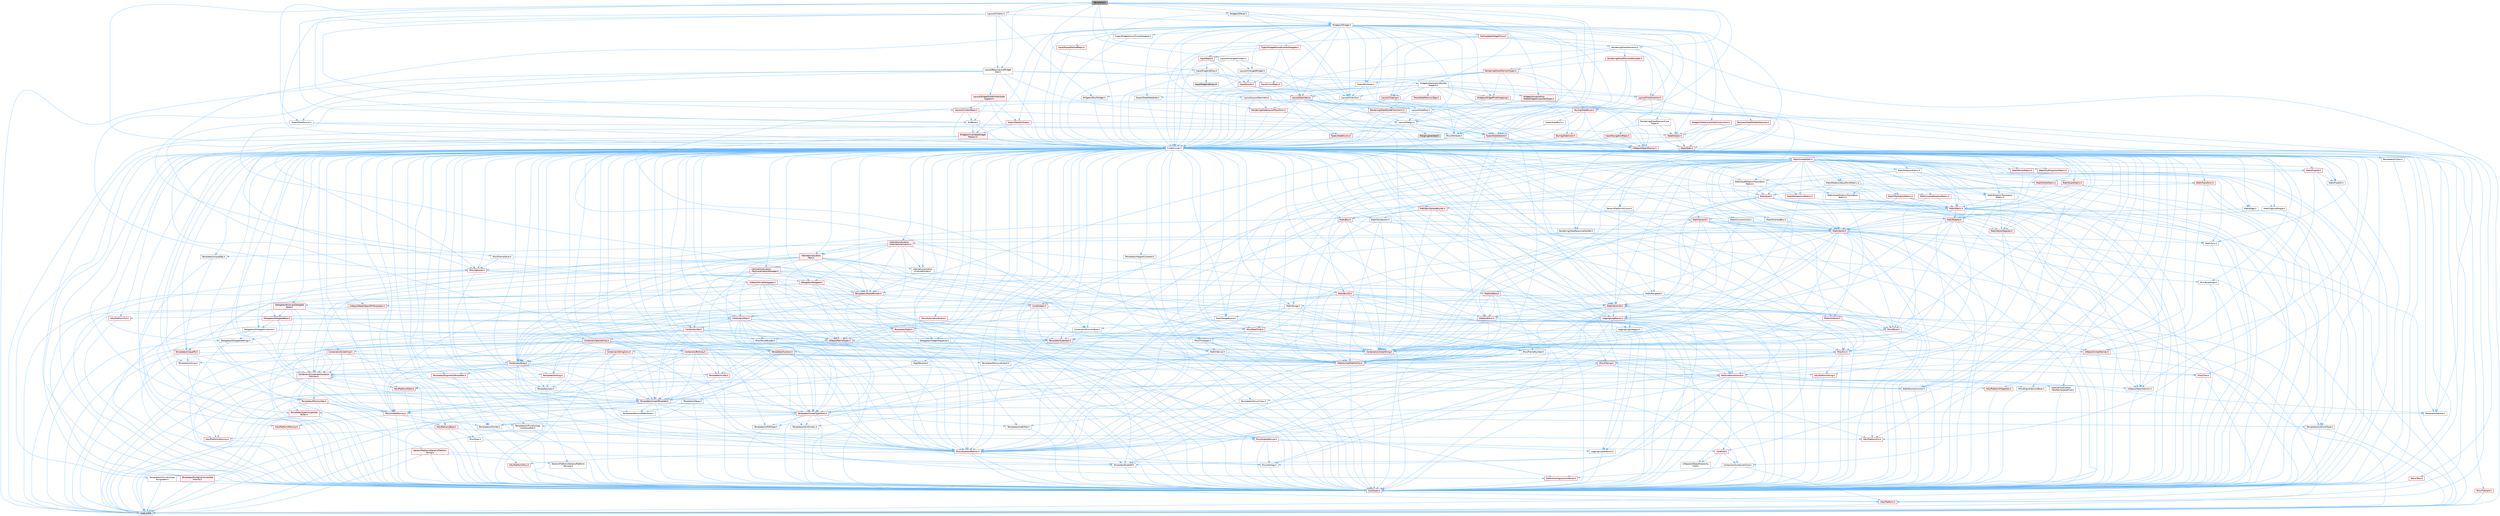 digraph "SBoxPanel.h"
{
 // INTERACTIVE_SVG=YES
 // LATEX_PDF_SIZE
  bgcolor="transparent";
  edge [fontname=Helvetica,fontsize=10,labelfontname=Helvetica,labelfontsize=10];
  node [fontname=Helvetica,fontsize=10,shape=box,height=0.2,width=0.4];
  Node1 [id="Node000001",label="SBoxPanel.h",height=0.2,width=0.4,color="gray40", fillcolor="grey60", style="filled", fontcolor="black",tooltip=" "];
  Node1 -> Node2 [id="edge1_Node000001_Node000002",color="steelblue1",style="solid",tooltip=" "];
  Node2 [id="Node000002",label="CoreMinimal.h",height=0.2,width=0.4,color="grey40", fillcolor="white", style="filled",URL="$d7/d67/CoreMinimal_8h.html",tooltip=" "];
  Node2 -> Node3 [id="edge2_Node000002_Node000003",color="steelblue1",style="solid",tooltip=" "];
  Node3 [id="Node000003",label="CoreTypes.h",height=0.2,width=0.4,color="red", fillcolor="#FFF0F0", style="filled",URL="$dc/dec/CoreTypes_8h.html",tooltip=" "];
  Node3 -> Node4 [id="edge3_Node000003_Node000004",color="steelblue1",style="solid",tooltip=" "];
  Node4 [id="Node000004",label="HAL/Platform.h",height=0.2,width=0.4,color="red", fillcolor="#FFF0F0", style="filled",URL="$d9/dd0/Platform_8h.html",tooltip=" "];
  Node4 -> Node7 [id="edge4_Node000004_Node000007",color="steelblue1",style="solid",tooltip=" "];
  Node7 [id="Node000007",label="type_traits",height=0.2,width=0.4,color="grey60", fillcolor="#E0E0E0", style="filled",tooltip=" "];
  Node2 -> Node17 [id="edge5_Node000002_Node000017",color="steelblue1",style="solid",tooltip=" "];
  Node17 [id="Node000017",label="CoreFwd.h",height=0.2,width=0.4,color="red", fillcolor="#FFF0F0", style="filled",URL="$d1/d1e/CoreFwd_8h.html",tooltip=" "];
  Node17 -> Node3 [id="edge6_Node000017_Node000003",color="steelblue1",style="solid",tooltip=" "];
  Node17 -> Node18 [id="edge7_Node000017_Node000018",color="steelblue1",style="solid",tooltip=" "];
  Node18 [id="Node000018",label="Containers/ContainersFwd.h",height=0.2,width=0.4,color="grey40", fillcolor="white", style="filled",URL="$d4/d0a/ContainersFwd_8h.html",tooltip=" "];
  Node18 -> Node4 [id="edge8_Node000018_Node000004",color="steelblue1",style="solid",tooltip=" "];
  Node18 -> Node3 [id="edge9_Node000018_Node000003",color="steelblue1",style="solid",tooltip=" "];
  Node18 -> Node19 [id="edge10_Node000018_Node000019",color="steelblue1",style="solid",tooltip=" "];
  Node19 [id="Node000019",label="Traits/IsContiguousContainer.h",height=0.2,width=0.4,color="red", fillcolor="#FFF0F0", style="filled",URL="$d5/d3c/IsContiguousContainer_8h.html",tooltip=" "];
  Node19 -> Node3 [id="edge11_Node000019_Node000003",color="steelblue1",style="solid",tooltip=" "];
  Node17 -> Node23 [id="edge12_Node000017_Node000023",color="steelblue1",style="solid",tooltip=" "];
  Node23 [id="Node000023",label="UObject/UObjectHierarchy\lFwd.h",height=0.2,width=0.4,color="grey40", fillcolor="white", style="filled",URL="$d3/d13/UObjectHierarchyFwd_8h.html",tooltip=" "];
  Node2 -> Node23 [id="edge13_Node000002_Node000023",color="steelblue1",style="solid",tooltip=" "];
  Node2 -> Node18 [id="edge14_Node000002_Node000018",color="steelblue1",style="solid",tooltip=" "];
  Node2 -> Node24 [id="edge15_Node000002_Node000024",color="steelblue1",style="solid",tooltip=" "];
  Node24 [id="Node000024",label="Misc/VarArgs.h",height=0.2,width=0.4,color="grey40", fillcolor="white", style="filled",URL="$d5/d6f/VarArgs_8h.html",tooltip=" "];
  Node24 -> Node3 [id="edge16_Node000024_Node000003",color="steelblue1",style="solid",tooltip=" "];
  Node2 -> Node25 [id="edge17_Node000002_Node000025",color="steelblue1",style="solid",tooltip=" "];
  Node25 [id="Node000025",label="Logging/LogVerbosity.h",height=0.2,width=0.4,color="grey40", fillcolor="white", style="filled",URL="$d2/d8f/LogVerbosity_8h.html",tooltip=" "];
  Node25 -> Node3 [id="edge18_Node000025_Node000003",color="steelblue1",style="solid",tooltip=" "];
  Node2 -> Node26 [id="edge19_Node000002_Node000026",color="steelblue1",style="solid",tooltip=" "];
  Node26 [id="Node000026",label="Misc/OutputDevice.h",height=0.2,width=0.4,color="red", fillcolor="#FFF0F0", style="filled",URL="$d7/d32/OutputDevice_8h.html",tooltip=" "];
  Node26 -> Node17 [id="edge20_Node000026_Node000017",color="steelblue1",style="solid",tooltip=" "];
  Node26 -> Node3 [id="edge21_Node000026_Node000003",color="steelblue1",style="solid",tooltip=" "];
  Node26 -> Node25 [id="edge22_Node000026_Node000025",color="steelblue1",style="solid",tooltip=" "];
  Node26 -> Node24 [id="edge23_Node000026_Node000024",color="steelblue1",style="solid",tooltip=" "];
  Node2 -> Node32 [id="edge24_Node000002_Node000032",color="steelblue1",style="solid",tooltip=" "];
  Node32 [id="Node000032",label="HAL/PlatformCrt.h",height=0.2,width=0.4,color="red", fillcolor="#FFF0F0", style="filled",URL="$d8/d75/PlatformCrt_8h.html",tooltip=" "];
  Node2 -> Node42 [id="edge25_Node000002_Node000042",color="steelblue1",style="solid",tooltip=" "];
  Node42 [id="Node000042",label="HAL/PlatformMisc.h",height=0.2,width=0.4,color="red", fillcolor="#FFF0F0", style="filled",URL="$d0/df5/PlatformMisc_8h.html",tooltip=" "];
  Node42 -> Node3 [id="edge26_Node000042_Node000003",color="steelblue1",style="solid",tooltip=" "];
  Node2 -> Node61 [id="edge27_Node000002_Node000061",color="steelblue1",style="solid",tooltip=" "];
  Node61 [id="Node000061",label="Misc/AssertionMacros.h",height=0.2,width=0.4,color="red", fillcolor="#FFF0F0", style="filled",URL="$d0/dfa/AssertionMacros_8h.html",tooltip=" "];
  Node61 -> Node3 [id="edge28_Node000061_Node000003",color="steelblue1",style="solid",tooltip=" "];
  Node61 -> Node4 [id="edge29_Node000061_Node000004",color="steelblue1",style="solid",tooltip=" "];
  Node61 -> Node42 [id="edge30_Node000061_Node000042",color="steelblue1",style="solid",tooltip=" "];
  Node61 -> Node62 [id="edge31_Node000061_Node000062",color="steelblue1",style="solid",tooltip=" "];
  Node62 [id="Node000062",label="Templates/EnableIf.h",height=0.2,width=0.4,color="grey40", fillcolor="white", style="filled",URL="$d7/d60/EnableIf_8h.html",tooltip=" "];
  Node62 -> Node3 [id="edge32_Node000062_Node000003",color="steelblue1",style="solid",tooltip=" "];
  Node61 -> Node24 [id="edge33_Node000061_Node000024",color="steelblue1",style="solid",tooltip=" "];
  Node2 -> Node70 [id="edge34_Node000002_Node000070",color="steelblue1",style="solid",tooltip=" "];
  Node70 [id="Node000070",label="Templates/IsPointer.h",height=0.2,width=0.4,color="grey40", fillcolor="white", style="filled",URL="$d7/d05/IsPointer_8h.html",tooltip=" "];
  Node70 -> Node3 [id="edge35_Node000070_Node000003",color="steelblue1",style="solid",tooltip=" "];
  Node2 -> Node71 [id="edge36_Node000002_Node000071",color="steelblue1",style="solid",tooltip=" "];
  Node71 [id="Node000071",label="HAL/PlatformMemory.h",height=0.2,width=0.4,color="red", fillcolor="#FFF0F0", style="filled",URL="$de/d68/PlatformMemory_8h.html",tooltip=" "];
  Node71 -> Node3 [id="edge37_Node000071_Node000003",color="steelblue1",style="solid",tooltip=" "];
  Node2 -> Node54 [id="edge38_Node000002_Node000054",color="steelblue1",style="solid",tooltip=" "];
  Node54 [id="Node000054",label="HAL/PlatformAtomics.h",height=0.2,width=0.4,color="red", fillcolor="#FFF0F0", style="filled",URL="$d3/d36/PlatformAtomics_8h.html",tooltip=" "];
  Node54 -> Node3 [id="edge39_Node000054_Node000003",color="steelblue1",style="solid",tooltip=" "];
  Node2 -> Node76 [id="edge40_Node000002_Node000076",color="steelblue1",style="solid",tooltip=" "];
  Node76 [id="Node000076",label="Misc/Exec.h",height=0.2,width=0.4,color="grey40", fillcolor="white", style="filled",URL="$de/ddb/Exec_8h.html",tooltip=" "];
  Node76 -> Node3 [id="edge41_Node000076_Node000003",color="steelblue1",style="solid",tooltip=" "];
  Node76 -> Node61 [id="edge42_Node000076_Node000061",color="steelblue1",style="solid",tooltip=" "];
  Node2 -> Node77 [id="edge43_Node000002_Node000077",color="steelblue1",style="solid",tooltip=" "];
  Node77 [id="Node000077",label="HAL/MemoryBase.h",height=0.2,width=0.4,color="red", fillcolor="#FFF0F0", style="filled",URL="$d6/d9f/MemoryBase_8h.html",tooltip=" "];
  Node77 -> Node3 [id="edge44_Node000077_Node000003",color="steelblue1",style="solid",tooltip=" "];
  Node77 -> Node54 [id="edge45_Node000077_Node000054",color="steelblue1",style="solid",tooltip=" "];
  Node77 -> Node32 [id="edge46_Node000077_Node000032",color="steelblue1",style="solid",tooltip=" "];
  Node77 -> Node76 [id="edge47_Node000077_Node000076",color="steelblue1",style="solid",tooltip=" "];
  Node77 -> Node26 [id="edge48_Node000077_Node000026",color="steelblue1",style="solid",tooltip=" "];
  Node2 -> Node87 [id="edge49_Node000002_Node000087",color="steelblue1",style="solid",tooltip=" "];
  Node87 [id="Node000087",label="HAL/UnrealMemory.h",height=0.2,width=0.4,color="red", fillcolor="#FFF0F0", style="filled",URL="$d9/d96/UnrealMemory_8h.html",tooltip=" "];
  Node87 -> Node3 [id="edge50_Node000087_Node000003",color="steelblue1",style="solid",tooltip=" "];
  Node87 -> Node77 [id="edge51_Node000087_Node000077",color="steelblue1",style="solid",tooltip=" "];
  Node87 -> Node71 [id="edge52_Node000087_Node000071",color="steelblue1",style="solid",tooltip=" "];
  Node87 -> Node70 [id="edge53_Node000087_Node000070",color="steelblue1",style="solid",tooltip=" "];
  Node2 -> Node89 [id="edge54_Node000002_Node000089",color="steelblue1",style="solid",tooltip=" "];
  Node89 [id="Node000089",label="Templates/IsArithmetic.h",height=0.2,width=0.4,color="grey40", fillcolor="white", style="filled",URL="$d2/d5d/IsArithmetic_8h.html",tooltip=" "];
  Node89 -> Node3 [id="edge55_Node000089_Node000003",color="steelblue1",style="solid",tooltip=" "];
  Node2 -> Node83 [id="edge56_Node000002_Node000083",color="steelblue1",style="solid",tooltip=" "];
  Node83 [id="Node000083",label="Templates/AndOrNot.h",height=0.2,width=0.4,color="grey40", fillcolor="white", style="filled",URL="$db/d0a/AndOrNot_8h.html",tooltip=" "];
  Node83 -> Node3 [id="edge57_Node000083_Node000003",color="steelblue1",style="solid",tooltip=" "];
  Node2 -> Node90 [id="edge58_Node000002_Node000090",color="steelblue1",style="solid",tooltip=" "];
  Node90 [id="Node000090",label="Templates/IsPODType.h",height=0.2,width=0.4,color="grey40", fillcolor="white", style="filled",URL="$d7/db1/IsPODType_8h.html",tooltip=" "];
  Node90 -> Node3 [id="edge59_Node000090_Node000003",color="steelblue1",style="solid",tooltip=" "];
  Node2 -> Node91 [id="edge60_Node000002_Node000091",color="steelblue1",style="solid",tooltip=" "];
  Node91 [id="Node000091",label="Templates/IsUECoreType.h",height=0.2,width=0.4,color="grey40", fillcolor="white", style="filled",URL="$d1/db8/IsUECoreType_8h.html",tooltip=" "];
  Node91 -> Node3 [id="edge61_Node000091_Node000003",color="steelblue1",style="solid",tooltip=" "];
  Node91 -> Node7 [id="edge62_Node000091_Node000007",color="steelblue1",style="solid",tooltip=" "];
  Node2 -> Node84 [id="edge63_Node000002_Node000084",color="steelblue1",style="solid",tooltip=" "];
  Node84 [id="Node000084",label="Templates/IsTriviallyCopy\lConstructible.h",height=0.2,width=0.4,color="grey40", fillcolor="white", style="filled",URL="$d3/d78/IsTriviallyCopyConstructible_8h.html",tooltip=" "];
  Node84 -> Node3 [id="edge64_Node000084_Node000003",color="steelblue1",style="solid",tooltip=" "];
  Node84 -> Node7 [id="edge65_Node000084_Node000007",color="steelblue1",style="solid",tooltip=" "];
  Node2 -> Node92 [id="edge66_Node000002_Node000092",color="steelblue1",style="solid",tooltip=" "];
  Node92 [id="Node000092",label="Templates/UnrealTypeTraits.h",height=0.2,width=0.4,color="red", fillcolor="#FFF0F0", style="filled",URL="$d2/d2d/UnrealTypeTraits_8h.html",tooltip=" "];
  Node92 -> Node3 [id="edge67_Node000092_Node000003",color="steelblue1",style="solid",tooltip=" "];
  Node92 -> Node70 [id="edge68_Node000092_Node000070",color="steelblue1",style="solid",tooltip=" "];
  Node92 -> Node61 [id="edge69_Node000092_Node000061",color="steelblue1",style="solid",tooltip=" "];
  Node92 -> Node83 [id="edge70_Node000092_Node000083",color="steelblue1",style="solid",tooltip=" "];
  Node92 -> Node62 [id="edge71_Node000092_Node000062",color="steelblue1",style="solid",tooltip=" "];
  Node92 -> Node89 [id="edge72_Node000092_Node000089",color="steelblue1",style="solid",tooltip=" "];
  Node92 -> Node90 [id="edge73_Node000092_Node000090",color="steelblue1",style="solid",tooltip=" "];
  Node92 -> Node91 [id="edge74_Node000092_Node000091",color="steelblue1",style="solid",tooltip=" "];
  Node92 -> Node84 [id="edge75_Node000092_Node000084",color="steelblue1",style="solid",tooltip=" "];
  Node2 -> Node62 [id="edge76_Node000002_Node000062",color="steelblue1",style="solid",tooltip=" "];
  Node2 -> Node94 [id="edge77_Node000002_Node000094",color="steelblue1",style="solid",tooltip=" "];
  Node94 [id="Node000094",label="Templates/RemoveReference.h",height=0.2,width=0.4,color="grey40", fillcolor="white", style="filled",URL="$da/dbe/RemoveReference_8h.html",tooltip=" "];
  Node94 -> Node3 [id="edge78_Node000094_Node000003",color="steelblue1",style="solid",tooltip=" "];
  Node2 -> Node95 [id="edge79_Node000002_Node000095",color="steelblue1",style="solid",tooltip=" "];
  Node95 [id="Node000095",label="Templates/IntegralConstant.h",height=0.2,width=0.4,color="grey40", fillcolor="white", style="filled",URL="$db/d1b/IntegralConstant_8h.html",tooltip=" "];
  Node95 -> Node3 [id="edge80_Node000095_Node000003",color="steelblue1",style="solid",tooltip=" "];
  Node2 -> Node96 [id="edge81_Node000002_Node000096",color="steelblue1",style="solid",tooltip=" "];
  Node96 [id="Node000096",label="Templates/IsClass.h",height=0.2,width=0.4,color="grey40", fillcolor="white", style="filled",URL="$db/dcb/IsClass_8h.html",tooltip=" "];
  Node96 -> Node3 [id="edge82_Node000096_Node000003",color="steelblue1",style="solid",tooltip=" "];
  Node2 -> Node97 [id="edge83_Node000002_Node000097",color="steelblue1",style="solid",tooltip=" "];
  Node97 [id="Node000097",label="Templates/TypeCompatible\lBytes.h",height=0.2,width=0.4,color="red", fillcolor="#FFF0F0", style="filled",URL="$df/d0a/TypeCompatibleBytes_8h.html",tooltip=" "];
  Node97 -> Node3 [id="edge84_Node000097_Node000003",color="steelblue1",style="solid",tooltip=" "];
  Node97 -> Node7 [id="edge85_Node000097_Node000007",color="steelblue1",style="solid",tooltip=" "];
  Node2 -> Node19 [id="edge86_Node000002_Node000019",color="steelblue1",style="solid",tooltip=" "];
  Node2 -> Node98 [id="edge87_Node000002_Node000098",color="steelblue1",style="solid",tooltip=" "];
  Node98 [id="Node000098",label="Templates/UnrealTemplate.h",height=0.2,width=0.4,color="red", fillcolor="#FFF0F0", style="filled",URL="$d4/d24/UnrealTemplate_8h.html",tooltip=" "];
  Node98 -> Node3 [id="edge88_Node000098_Node000003",color="steelblue1",style="solid",tooltip=" "];
  Node98 -> Node70 [id="edge89_Node000098_Node000070",color="steelblue1",style="solid",tooltip=" "];
  Node98 -> Node87 [id="edge90_Node000098_Node000087",color="steelblue1",style="solid",tooltip=" "];
  Node98 -> Node92 [id="edge91_Node000098_Node000092",color="steelblue1",style="solid",tooltip=" "];
  Node98 -> Node94 [id="edge92_Node000098_Node000094",color="steelblue1",style="solid",tooltip=" "];
  Node98 -> Node97 [id="edge93_Node000098_Node000097",color="steelblue1",style="solid",tooltip=" "];
  Node98 -> Node65 [id="edge94_Node000098_Node000065",color="steelblue1",style="solid",tooltip=" "];
  Node65 [id="Node000065",label="Templates/Identity.h",height=0.2,width=0.4,color="grey40", fillcolor="white", style="filled",URL="$d0/dd5/Identity_8h.html",tooltip=" "];
  Node98 -> Node19 [id="edge95_Node000098_Node000019",color="steelblue1",style="solid",tooltip=" "];
  Node98 -> Node7 [id="edge96_Node000098_Node000007",color="steelblue1",style="solid",tooltip=" "];
  Node2 -> Node47 [id="edge97_Node000002_Node000047",color="steelblue1",style="solid",tooltip=" "];
  Node47 [id="Node000047",label="Math/NumericLimits.h",height=0.2,width=0.4,color="grey40", fillcolor="white", style="filled",URL="$df/d1b/NumericLimits_8h.html",tooltip=" "];
  Node47 -> Node3 [id="edge98_Node000047_Node000003",color="steelblue1",style="solid",tooltip=" "];
  Node2 -> Node102 [id="edge99_Node000002_Node000102",color="steelblue1",style="solid",tooltip=" "];
  Node102 [id="Node000102",label="HAL/PlatformMath.h",height=0.2,width=0.4,color="red", fillcolor="#FFF0F0", style="filled",URL="$dc/d53/PlatformMath_8h.html",tooltip=" "];
  Node102 -> Node3 [id="edge100_Node000102_Node000003",color="steelblue1",style="solid",tooltip=" "];
  Node2 -> Node85 [id="edge101_Node000002_Node000085",color="steelblue1",style="solid",tooltip=" "];
  Node85 [id="Node000085",label="Templates/IsTriviallyCopy\lAssignable.h",height=0.2,width=0.4,color="grey40", fillcolor="white", style="filled",URL="$d2/df2/IsTriviallyCopyAssignable_8h.html",tooltip=" "];
  Node85 -> Node3 [id="edge102_Node000085_Node000003",color="steelblue1",style="solid",tooltip=" "];
  Node85 -> Node7 [id="edge103_Node000085_Node000007",color="steelblue1",style="solid",tooltip=" "];
  Node2 -> Node110 [id="edge104_Node000002_Node000110",color="steelblue1",style="solid",tooltip=" "];
  Node110 [id="Node000110",label="Templates/MemoryOps.h",height=0.2,width=0.4,color="red", fillcolor="#FFF0F0", style="filled",URL="$db/dea/MemoryOps_8h.html",tooltip=" "];
  Node110 -> Node3 [id="edge105_Node000110_Node000003",color="steelblue1",style="solid",tooltip=" "];
  Node110 -> Node87 [id="edge106_Node000110_Node000087",color="steelblue1",style="solid",tooltip=" "];
  Node110 -> Node85 [id="edge107_Node000110_Node000085",color="steelblue1",style="solid",tooltip=" "];
  Node110 -> Node84 [id="edge108_Node000110_Node000084",color="steelblue1",style="solid",tooltip=" "];
  Node110 -> Node92 [id="edge109_Node000110_Node000092",color="steelblue1",style="solid",tooltip=" "];
  Node110 -> Node7 [id="edge110_Node000110_Node000007",color="steelblue1",style="solid",tooltip=" "];
  Node2 -> Node111 [id="edge111_Node000002_Node000111",color="steelblue1",style="solid",tooltip=" "];
  Node111 [id="Node000111",label="Containers/ContainerAllocation\lPolicies.h",height=0.2,width=0.4,color="red", fillcolor="#FFF0F0", style="filled",URL="$d7/dff/ContainerAllocationPolicies_8h.html",tooltip=" "];
  Node111 -> Node3 [id="edge112_Node000111_Node000003",color="steelblue1",style="solid",tooltip=" "];
  Node111 -> Node111 [id="edge113_Node000111_Node000111",color="steelblue1",style="solid",tooltip=" "];
  Node111 -> Node102 [id="edge114_Node000111_Node000102",color="steelblue1",style="solid",tooltip=" "];
  Node111 -> Node87 [id="edge115_Node000111_Node000087",color="steelblue1",style="solid",tooltip=" "];
  Node111 -> Node47 [id="edge116_Node000111_Node000047",color="steelblue1",style="solid",tooltip=" "];
  Node111 -> Node61 [id="edge117_Node000111_Node000061",color="steelblue1",style="solid",tooltip=" "];
  Node111 -> Node110 [id="edge118_Node000111_Node000110",color="steelblue1",style="solid",tooltip=" "];
  Node111 -> Node97 [id="edge119_Node000111_Node000097",color="steelblue1",style="solid",tooltip=" "];
  Node111 -> Node7 [id="edge120_Node000111_Node000007",color="steelblue1",style="solid",tooltip=" "];
  Node2 -> Node114 [id="edge121_Node000002_Node000114",color="steelblue1",style="solid",tooltip=" "];
  Node114 [id="Node000114",label="Templates/IsEnumClass.h",height=0.2,width=0.4,color="grey40", fillcolor="white", style="filled",URL="$d7/d15/IsEnumClass_8h.html",tooltip=" "];
  Node114 -> Node3 [id="edge122_Node000114_Node000003",color="steelblue1",style="solid",tooltip=" "];
  Node114 -> Node83 [id="edge123_Node000114_Node000083",color="steelblue1",style="solid",tooltip=" "];
  Node2 -> Node115 [id="edge124_Node000002_Node000115",color="steelblue1",style="solid",tooltip=" "];
  Node115 [id="Node000115",label="HAL/PlatformProperties.h",height=0.2,width=0.4,color="red", fillcolor="#FFF0F0", style="filled",URL="$d9/db0/PlatformProperties_8h.html",tooltip=" "];
  Node115 -> Node3 [id="edge125_Node000115_Node000003",color="steelblue1",style="solid",tooltip=" "];
  Node2 -> Node118 [id="edge126_Node000002_Node000118",color="steelblue1",style="solid",tooltip=" "];
  Node118 [id="Node000118",label="Misc/EngineVersionBase.h",height=0.2,width=0.4,color="grey40", fillcolor="white", style="filled",URL="$d5/d2b/EngineVersionBase_8h.html",tooltip=" "];
  Node118 -> Node3 [id="edge127_Node000118_Node000003",color="steelblue1",style="solid",tooltip=" "];
  Node2 -> Node119 [id="edge128_Node000002_Node000119",color="steelblue1",style="solid",tooltip=" "];
  Node119 [id="Node000119",label="Internationalization\l/TextNamespaceFwd.h",height=0.2,width=0.4,color="grey40", fillcolor="white", style="filled",URL="$d8/d97/TextNamespaceFwd_8h.html",tooltip=" "];
  Node119 -> Node3 [id="edge129_Node000119_Node000003",color="steelblue1",style="solid",tooltip=" "];
  Node2 -> Node120 [id="edge130_Node000002_Node000120",color="steelblue1",style="solid",tooltip=" "];
  Node120 [id="Node000120",label="Serialization/Archive.h",height=0.2,width=0.4,color="red", fillcolor="#FFF0F0", style="filled",URL="$d7/d3b/Archive_8h.html",tooltip=" "];
  Node120 -> Node17 [id="edge131_Node000120_Node000017",color="steelblue1",style="solid",tooltip=" "];
  Node120 -> Node3 [id="edge132_Node000120_Node000003",color="steelblue1",style="solid",tooltip=" "];
  Node120 -> Node115 [id="edge133_Node000120_Node000115",color="steelblue1",style="solid",tooltip=" "];
  Node120 -> Node119 [id="edge134_Node000120_Node000119",color="steelblue1",style="solid",tooltip=" "];
  Node120 -> Node61 [id="edge135_Node000120_Node000061",color="steelblue1",style="solid",tooltip=" "];
  Node120 -> Node118 [id="edge136_Node000120_Node000118",color="steelblue1",style="solid",tooltip=" "];
  Node120 -> Node24 [id="edge137_Node000120_Node000024",color="steelblue1",style="solid",tooltip=" "];
  Node120 -> Node62 [id="edge138_Node000120_Node000062",color="steelblue1",style="solid",tooltip=" "];
  Node120 -> Node114 [id="edge139_Node000120_Node000114",color="steelblue1",style="solid",tooltip=" "];
  Node120 -> Node98 [id="edge140_Node000120_Node000098",color="steelblue1",style="solid",tooltip=" "];
  Node120 -> Node123 [id="edge141_Node000120_Node000123",color="steelblue1",style="solid",tooltip=" "];
  Node123 [id="Node000123",label="UObject/ObjectVersion.h",height=0.2,width=0.4,color="grey40", fillcolor="white", style="filled",URL="$da/d63/ObjectVersion_8h.html",tooltip=" "];
  Node123 -> Node3 [id="edge142_Node000123_Node000003",color="steelblue1",style="solid",tooltip=" "];
  Node2 -> Node124 [id="edge143_Node000002_Node000124",color="steelblue1",style="solid",tooltip=" "];
  Node124 [id="Node000124",label="Templates/Less.h",height=0.2,width=0.4,color="grey40", fillcolor="white", style="filled",URL="$de/dc8/Less_8h.html",tooltip=" "];
  Node124 -> Node3 [id="edge144_Node000124_Node000003",color="steelblue1",style="solid",tooltip=" "];
  Node124 -> Node98 [id="edge145_Node000124_Node000098",color="steelblue1",style="solid",tooltip=" "];
  Node2 -> Node125 [id="edge146_Node000002_Node000125",color="steelblue1",style="solid",tooltip=" "];
  Node125 [id="Node000125",label="Templates/Sorting.h",height=0.2,width=0.4,color="red", fillcolor="#FFF0F0", style="filled",URL="$d3/d9e/Sorting_8h.html",tooltip=" "];
  Node125 -> Node3 [id="edge147_Node000125_Node000003",color="steelblue1",style="solid",tooltip=" "];
  Node125 -> Node102 [id="edge148_Node000125_Node000102",color="steelblue1",style="solid",tooltip=" "];
  Node125 -> Node124 [id="edge149_Node000125_Node000124",color="steelblue1",style="solid",tooltip=" "];
  Node2 -> Node136 [id="edge150_Node000002_Node000136",color="steelblue1",style="solid",tooltip=" "];
  Node136 [id="Node000136",label="Misc/Char.h",height=0.2,width=0.4,color="red", fillcolor="#FFF0F0", style="filled",URL="$d0/d58/Char_8h.html",tooltip=" "];
  Node136 -> Node3 [id="edge151_Node000136_Node000003",color="steelblue1",style="solid",tooltip=" "];
  Node136 -> Node7 [id="edge152_Node000136_Node000007",color="steelblue1",style="solid",tooltip=" "];
  Node2 -> Node139 [id="edge153_Node000002_Node000139",color="steelblue1",style="solid",tooltip=" "];
  Node139 [id="Node000139",label="GenericPlatform/GenericPlatform\lStricmp.h",height=0.2,width=0.4,color="grey40", fillcolor="white", style="filled",URL="$d2/d86/GenericPlatformStricmp_8h.html",tooltip=" "];
  Node139 -> Node3 [id="edge154_Node000139_Node000003",color="steelblue1",style="solid",tooltip=" "];
  Node2 -> Node140 [id="edge155_Node000002_Node000140",color="steelblue1",style="solid",tooltip=" "];
  Node140 [id="Node000140",label="GenericPlatform/GenericPlatform\lString.h",height=0.2,width=0.4,color="red", fillcolor="#FFF0F0", style="filled",URL="$dd/d20/GenericPlatformString_8h.html",tooltip=" "];
  Node140 -> Node3 [id="edge156_Node000140_Node000003",color="steelblue1",style="solid",tooltip=" "];
  Node140 -> Node139 [id="edge157_Node000140_Node000139",color="steelblue1",style="solid",tooltip=" "];
  Node140 -> Node62 [id="edge158_Node000140_Node000062",color="steelblue1",style="solid",tooltip=" "];
  Node140 -> Node7 [id="edge159_Node000140_Node000007",color="steelblue1",style="solid",tooltip=" "];
  Node2 -> Node73 [id="edge160_Node000002_Node000073",color="steelblue1",style="solid",tooltip=" "];
  Node73 [id="Node000073",label="HAL/PlatformString.h",height=0.2,width=0.4,color="red", fillcolor="#FFF0F0", style="filled",URL="$db/db5/PlatformString_8h.html",tooltip=" "];
  Node73 -> Node3 [id="edge161_Node000073_Node000003",color="steelblue1",style="solid",tooltip=" "];
  Node2 -> Node143 [id="edge162_Node000002_Node000143",color="steelblue1",style="solid",tooltip=" "];
  Node143 [id="Node000143",label="Misc/CString.h",height=0.2,width=0.4,color="red", fillcolor="#FFF0F0", style="filled",URL="$d2/d49/CString_8h.html",tooltip=" "];
  Node143 -> Node3 [id="edge163_Node000143_Node000003",color="steelblue1",style="solid",tooltip=" "];
  Node143 -> Node32 [id="edge164_Node000143_Node000032",color="steelblue1",style="solid",tooltip=" "];
  Node143 -> Node73 [id="edge165_Node000143_Node000073",color="steelblue1",style="solid",tooltip=" "];
  Node143 -> Node61 [id="edge166_Node000143_Node000061",color="steelblue1",style="solid",tooltip=" "];
  Node143 -> Node136 [id="edge167_Node000143_Node000136",color="steelblue1",style="solid",tooltip=" "];
  Node143 -> Node24 [id="edge168_Node000143_Node000024",color="steelblue1",style="solid",tooltip=" "];
  Node2 -> Node144 [id="edge169_Node000002_Node000144",color="steelblue1",style="solid",tooltip=" "];
  Node144 [id="Node000144",label="Misc/Crc.h",height=0.2,width=0.4,color="red", fillcolor="#FFF0F0", style="filled",URL="$d4/dd2/Crc_8h.html",tooltip=" "];
  Node144 -> Node3 [id="edge170_Node000144_Node000003",color="steelblue1",style="solid",tooltip=" "];
  Node144 -> Node73 [id="edge171_Node000144_Node000073",color="steelblue1",style="solid",tooltip=" "];
  Node144 -> Node61 [id="edge172_Node000144_Node000061",color="steelblue1",style="solid",tooltip=" "];
  Node144 -> Node143 [id="edge173_Node000144_Node000143",color="steelblue1",style="solid",tooltip=" "];
  Node144 -> Node136 [id="edge174_Node000144_Node000136",color="steelblue1",style="solid",tooltip=" "];
  Node144 -> Node92 [id="edge175_Node000144_Node000092",color="steelblue1",style="solid",tooltip=" "];
  Node2 -> Node135 [id="edge176_Node000002_Node000135",color="steelblue1",style="solid",tooltip=" "];
  Node135 [id="Node000135",label="Math/UnrealMathUtility.h",height=0.2,width=0.4,color="red", fillcolor="#FFF0F0", style="filled",URL="$db/db8/UnrealMathUtility_8h.html",tooltip=" "];
  Node135 -> Node3 [id="edge177_Node000135_Node000003",color="steelblue1",style="solid",tooltip=" "];
  Node135 -> Node61 [id="edge178_Node000135_Node000061",color="steelblue1",style="solid",tooltip=" "];
  Node135 -> Node102 [id="edge179_Node000135_Node000102",color="steelblue1",style="solid",tooltip=" "];
  Node135 -> Node65 [id="edge180_Node000135_Node000065",color="steelblue1",style="solid",tooltip=" "];
  Node2 -> Node145 [id="edge181_Node000002_Node000145",color="steelblue1",style="solid",tooltip=" "];
  Node145 [id="Node000145",label="Containers/UnrealString.h",height=0.2,width=0.4,color="red", fillcolor="#FFF0F0", style="filled",URL="$d5/dba/UnrealString_8h.html",tooltip=" "];
  Node2 -> Node149 [id="edge182_Node000002_Node000149",color="steelblue1",style="solid",tooltip=" "];
  Node149 [id="Node000149",label="Containers/Array.h",height=0.2,width=0.4,color="red", fillcolor="#FFF0F0", style="filled",URL="$df/dd0/Array_8h.html",tooltip=" "];
  Node149 -> Node3 [id="edge183_Node000149_Node000003",color="steelblue1",style="solid",tooltip=" "];
  Node149 -> Node61 [id="edge184_Node000149_Node000061",color="steelblue1",style="solid",tooltip=" "];
  Node149 -> Node87 [id="edge185_Node000149_Node000087",color="steelblue1",style="solid",tooltip=" "];
  Node149 -> Node92 [id="edge186_Node000149_Node000092",color="steelblue1",style="solid",tooltip=" "];
  Node149 -> Node98 [id="edge187_Node000149_Node000098",color="steelblue1",style="solid",tooltip=" "];
  Node149 -> Node111 [id="edge188_Node000149_Node000111",color="steelblue1",style="solid",tooltip=" "];
  Node149 -> Node120 [id="edge189_Node000149_Node000120",color="steelblue1",style="solid",tooltip=" "];
  Node149 -> Node128 [id="edge190_Node000149_Node000128",color="steelblue1",style="solid",tooltip=" "];
  Node128 [id="Node000128",label="Templates/Invoke.h",height=0.2,width=0.4,color="red", fillcolor="#FFF0F0", style="filled",URL="$d7/deb/Invoke_8h.html",tooltip=" "];
  Node128 -> Node3 [id="edge191_Node000128_Node000003",color="steelblue1",style="solid",tooltip=" "];
  Node128 -> Node98 [id="edge192_Node000128_Node000098",color="steelblue1",style="solid",tooltip=" "];
  Node128 -> Node7 [id="edge193_Node000128_Node000007",color="steelblue1",style="solid",tooltip=" "];
  Node149 -> Node124 [id="edge194_Node000149_Node000124",color="steelblue1",style="solid",tooltip=" "];
  Node149 -> Node125 [id="edge195_Node000149_Node000125",color="steelblue1",style="solid",tooltip=" "];
  Node149 -> Node172 [id="edge196_Node000149_Node000172",color="steelblue1",style="solid",tooltip=" "];
  Node172 [id="Node000172",label="Templates/AlignmentTemplates.h",height=0.2,width=0.4,color="red", fillcolor="#FFF0F0", style="filled",URL="$dd/d32/AlignmentTemplates_8h.html",tooltip=" "];
  Node172 -> Node3 [id="edge197_Node000172_Node000003",color="steelblue1",style="solid",tooltip=" "];
  Node172 -> Node70 [id="edge198_Node000172_Node000070",color="steelblue1",style="solid",tooltip=" "];
  Node149 -> Node7 [id="edge199_Node000149_Node000007",color="steelblue1",style="solid",tooltip=" "];
  Node2 -> Node173 [id="edge200_Node000002_Node000173",color="steelblue1",style="solid",tooltip=" "];
  Node173 [id="Node000173",label="Misc/FrameNumber.h",height=0.2,width=0.4,color="grey40", fillcolor="white", style="filled",URL="$dd/dbd/FrameNumber_8h.html",tooltip=" "];
  Node173 -> Node3 [id="edge201_Node000173_Node000003",color="steelblue1",style="solid",tooltip=" "];
  Node173 -> Node47 [id="edge202_Node000173_Node000047",color="steelblue1",style="solid",tooltip=" "];
  Node173 -> Node135 [id="edge203_Node000173_Node000135",color="steelblue1",style="solid",tooltip=" "];
  Node173 -> Node62 [id="edge204_Node000173_Node000062",color="steelblue1",style="solid",tooltip=" "];
  Node173 -> Node92 [id="edge205_Node000173_Node000092",color="steelblue1",style="solid",tooltip=" "];
  Node2 -> Node174 [id="edge206_Node000002_Node000174",color="steelblue1",style="solid",tooltip=" "];
  Node174 [id="Node000174",label="Misc/Timespan.h",height=0.2,width=0.4,color="grey40", fillcolor="white", style="filled",URL="$da/dd9/Timespan_8h.html",tooltip=" "];
  Node174 -> Node3 [id="edge207_Node000174_Node000003",color="steelblue1",style="solid",tooltip=" "];
  Node174 -> Node175 [id="edge208_Node000174_Node000175",color="steelblue1",style="solid",tooltip=" "];
  Node175 [id="Node000175",label="Math/Interval.h",height=0.2,width=0.4,color="grey40", fillcolor="white", style="filled",URL="$d1/d55/Interval_8h.html",tooltip=" "];
  Node175 -> Node3 [id="edge209_Node000175_Node000003",color="steelblue1",style="solid",tooltip=" "];
  Node175 -> Node89 [id="edge210_Node000175_Node000089",color="steelblue1",style="solid",tooltip=" "];
  Node175 -> Node92 [id="edge211_Node000175_Node000092",color="steelblue1",style="solid",tooltip=" "];
  Node175 -> Node47 [id="edge212_Node000175_Node000047",color="steelblue1",style="solid",tooltip=" "];
  Node175 -> Node135 [id="edge213_Node000175_Node000135",color="steelblue1",style="solid",tooltip=" "];
  Node174 -> Node135 [id="edge214_Node000174_Node000135",color="steelblue1",style="solid",tooltip=" "];
  Node174 -> Node61 [id="edge215_Node000174_Node000061",color="steelblue1",style="solid",tooltip=" "];
  Node2 -> Node176 [id="edge216_Node000002_Node000176",color="steelblue1",style="solid",tooltip=" "];
  Node176 [id="Node000176",label="Containers/StringConv.h",height=0.2,width=0.4,color="red", fillcolor="#FFF0F0", style="filled",URL="$d3/ddf/StringConv_8h.html",tooltip=" "];
  Node176 -> Node3 [id="edge217_Node000176_Node000003",color="steelblue1",style="solid",tooltip=" "];
  Node176 -> Node61 [id="edge218_Node000176_Node000061",color="steelblue1",style="solid",tooltip=" "];
  Node176 -> Node111 [id="edge219_Node000176_Node000111",color="steelblue1",style="solid",tooltip=" "];
  Node176 -> Node149 [id="edge220_Node000176_Node000149",color="steelblue1",style="solid",tooltip=" "];
  Node176 -> Node143 [id="edge221_Node000176_Node000143",color="steelblue1",style="solid",tooltip=" "];
  Node176 -> Node177 [id="edge222_Node000176_Node000177",color="steelblue1",style="solid",tooltip=" "];
  Node177 [id="Node000177",label="Templates/IsArray.h",height=0.2,width=0.4,color="grey40", fillcolor="white", style="filled",URL="$d8/d8d/IsArray_8h.html",tooltip=" "];
  Node177 -> Node3 [id="edge223_Node000177_Node000003",color="steelblue1",style="solid",tooltip=" "];
  Node176 -> Node98 [id="edge224_Node000176_Node000098",color="steelblue1",style="solid",tooltip=" "];
  Node176 -> Node92 [id="edge225_Node000176_Node000092",color="steelblue1",style="solid",tooltip=" "];
  Node176 -> Node19 [id="edge226_Node000176_Node000019",color="steelblue1",style="solid",tooltip=" "];
  Node176 -> Node7 [id="edge227_Node000176_Node000007",color="steelblue1",style="solid",tooltip=" "];
  Node2 -> Node178 [id="edge228_Node000002_Node000178",color="steelblue1",style="solid",tooltip=" "];
  Node178 [id="Node000178",label="UObject/UnrealNames.h",height=0.2,width=0.4,color="red", fillcolor="#FFF0F0", style="filled",URL="$d8/db1/UnrealNames_8h.html",tooltip=" "];
  Node178 -> Node3 [id="edge229_Node000178_Node000003",color="steelblue1",style="solid",tooltip=" "];
  Node2 -> Node180 [id="edge230_Node000002_Node000180",color="steelblue1",style="solid",tooltip=" "];
  Node180 [id="Node000180",label="UObject/NameTypes.h",height=0.2,width=0.4,color="red", fillcolor="#FFF0F0", style="filled",URL="$d6/d35/NameTypes_8h.html",tooltip=" "];
  Node180 -> Node3 [id="edge231_Node000180_Node000003",color="steelblue1",style="solid",tooltip=" "];
  Node180 -> Node61 [id="edge232_Node000180_Node000061",color="steelblue1",style="solid",tooltip=" "];
  Node180 -> Node87 [id="edge233_Node000180_Node000087",color="steelblue1",style="solid",tooltip=" "];
  Node180 -> Node92 [id="edge234_Node000180_Node000092",color="steelblue1",style="solid",tooltip=" "];
  Node180 -> Node98 [id="edge235_Node000180_Node000098",color="steelblue1",style="solid",tooltip=" "];
  Node180 -> Node145 [id="edge236_Node000180_Node000145",color="steelblue1",style="solid",tooltip=" "];
  Node180 -> Node176 [id="edge237_Node000180_Node000176",color="steelblue1",style="solid",tooltip=" "];
  Node180 -> Node178 [id="edge238_Node000180_Node000178",color="steelblue1",style="solid",tooltip=" "];
  Node2 -> Node188 [id="edge239_Node000002_Node000188",color="steelblue1",style="solid",tooltip=" "];
  Node188 [id="Node000188",label="Misc/Parse.h",height=0.2,width=0.4,color="red", fillcolor="#FFF0F0", style="filled",URL="$dc/d71/Parse_8h.html",tooltip=" "];
  Node188 -> Node145 [id="edge240_Node000188_Node000145",color="steelblue1",style="solid",tooltip=" "];
  Node188 -> Node3 [id="edge241_Node000188_Node000003",color="steelblue1",style="solid",tooltip=" "];
  Node188 -> Node32 [id="edge242_Node000188_Node000032",color="steelblue1",style="solid",tooltip=" "];
  Node188 -> Node189 [id="edge243_Node000188_Node000189",color="steelblue1",style="solid",tooltip=" "];
  Node189 [id="Node000189",label="Templates/Function.h",height=0.2,width=0.4,color="red", fillcolor="#FFF0F0", style="filled",URL="$df/df5/Function_8h.html",tooltip=" "];
  Node189 -> Node3 [id="edge244_Node000189_Node000003",color="steelblue1",style="solid",tooltip=" "];
  Node189 -> Node61 [id="edge245_Node000189_Node000061",color="steelblue1",style="solid",tooltip=" "];
  Node189 -> Node87 [id="edge246_Node000189_Node000087",color="steelblue1",style="solid",tooltip=" "];
  Node189 -> Node92 [id="edge247_Node000189_Node000092",color="steelblue1",style="solid",tooltip=" "];
  Node189 -> Node128 [id="edge248_Node000189_Node000128",color="steelblue1",style="solid",tooltip=" "];
  Node189 -> Node98 [id="edge249_Node000189_Node000098",color="steelblue1",style="solid",tooltip=" "];
  Node189 -> Node135 [id="edge250_Node000189_Node000135",color="steelblue1",style="solid",tooltip=" "];
  Node189 -> Node7 [id="edge251_Node000189_Node000007",color="steelblue1",style="solid",tooltip=" "];
  Node2 -> Node172 [id="edge252_Node000002_Node000172",color="steelblue1",style="solid",tooltip=" "];
  Node2 -> Node191 [id="edge253_Node000002_Node000191",color="steelblue1",style="solid",tooltip=" "];
  Node191 [id="Node000191",label="Misc/StructBuilder.h",height=0.2,width=0.4,color="grey40", fillcolor="white", style="filled",URL="$d9/db3/StructBuilder_8h.html",tooltip=" "];
  Node191 -> Node3 [id="edge254_Node000191_Node000003",color="steelblue1",style="solid",tooltip=" "];
  Node191 -> Node135 [id="edge255_Node000191_Node000135",color="steelblue1",style="solid",tooltip=" "];
  Node191 -> Node172 [id="edge256_Node000191_Node000172",color="steelblue1",style="solid",tooltip=" "];
  Node2 -> Node104 [id="edge257_Node000002_Node000104",color="steelblue1",style="solid",tooltip=" "];
  Node104 [id="Node000104",label="Templates/Decay.h",height=0.2,width=0.4,color="grey40", fillcolor="white", style="filled",URL="$dd/d0f/Decay_8h.html",tooltip=" "];
  Node104 -> Node3 [id="edge258_Node000104_Node000003",color="steelblue1",style="solid",tooltip=" "];
  Node104 -> Node94 [id="edge259_Node000104_Node000094",color="steelblue1",style="solid",tooltip=" "];
  Node104 -> Node7 [id="edge260_Node000104_Node000007",color="steelblue1",style="solid",tooltip=" "];
  Node2 -> Node192 [id="edge261_Node000002_Node000192",color="steelblue1",style="solid",tooltip=" "];
  Node192 [id="Node000192",label="Templates/PointerIsConvertible\lFromTo.h",height=0.2,width=0.4,color="red", fillcolor="#FFF0F0", style="filled",URL="$d6/d65/PointerIsConvertibleFromTo_8h.html",tooltip=" "];
  Node192 -> Node3 [id="edge262_Node000192_Node000003",color="steelblue1",style="solid",tooltip=" "];
  Node192 -> Node7 [id="edge263_Node000192_Node000007",color="steelblue1",style="solid",tooltip=" "];
  Node2 -> Node128 [id="edge264_Node000002_Node000128",color="steelblue1",style="solid",tooltip=" "];
  Node2 -> Node189 [id="edge265_Node000002_Node000189",color="steelblue1",style="solid",tooltip=" "];
  Node2 -> Node161 [id="edge266_Node000002_Node000161",color="steelblue1",style="solid",tooltip=" "];
  Node161 [id="Node000161",label="Templates/TypeHash.h",height=0.2,width=0.4,color="red", fillcolor="#FFF0F0", style="filled",URL="$d1/d62/TypeHash_8h.html",tooltip=" "];
  Node161 -> Node3 [id="edge267_Node000161_Node000003",color="steelblue1",style="solid",tooltip=" "];
  Node161 -> Node144 [id="edge268_Node000161_Node000144",color="steelblue1",style="solid",tooltip=" "];
  Node161 -> Node7 [id="edge269_Node000161_Node000007",color="steelblue1",style="solid",tooltip=" "];
  Node2 -> Node193 [id="edge270_Node000002_Node000193",color="steelblue1",style="solid",tooltip=" "];
  Node193 [id="Node000193",label="Containers/ScriptArray.h",height=0.2,width=0.4,color="red", fillcolor="#FFF0F0", style="filled",URL="$dc/daf/ScriptArray_8h.html",tooltip=" "];
  Node193 -> Node3 [id="edge271_Node000193_Node000003",color="steelblue1",style="solid",tooltip=" "];
  Node193 -> Node61 [id="edge272_Node000193_Node000061",color="steelblue1",style="solid",tooltip=" "];
  Node193 -> Node87 [id="edge273_Node000193_Node000087",color="steelblue1",style="solid",tooltip=" "];
  Node193 -> Node111 [id="edge274_Node000193_Node000111",color="steelblue1",style="solid",tooltip=" "];
  Node193 -> Node149 [id="edge275_Node000193_Node000149",color="steelblue1",style="solid",tooltip=" "];
  Node2 -> Node194 [id="edge276_Node000002_Node000194",color="steelblue1",style="solid",tooltip=" "];
  Node194 [id="Node000194",label="Containers/BitArray.h",height=0.2,width=0.4,color="red", fillcolor="#FFF0F0", style="filled",URL="$d1/de4/BitArray_8h.html",tooltip=" "];
  Node194 -> Node111 [id="edge277_Node000194_Node000111",color="steelblue1",style="solid",tooltip=" "];
  Node194 -> Node3 [id="edge278_Node000194_Node000003",color="steelblue1",style="solid",tooltip=" "];
  Node194 -> Node54 [id="edge279_Node000194_Node000054",color="steelblue1",style="solid",tooltip=" "];
  Node194 -> Node87 [id="edge280_Node000194_Node000087",color="steelblue1",style="solid",tooltip=" "];
  Node194 -> Node135 [id="edge281_Node000194_Node000135",color="steelblue1",style="solid",tooltip=" "];
  Node194 -> Node61 [id="edge282_Node000194_Node000061",color="steelblue1",style="solid",tooltip=" "];
  Node194 -> Node120 [id="edge283_Node000194_Node000120",color="steelblue1",style="solid",tooltip=" "];
  Node194 -> Node62 [id="edge284_Node000194_Node000062",color="steelblue1",style="solid",tooltip=" "];
  Node194 -> Node128 [id="edge285_Node000194_Node000128",color="steelblue1",style="solid",tooltip=" "];
  Node194 -> Node98 [id="edge286_Node000194_Node000098",color="steelblue1",style="solid",tooltip=" "];
  Node194 -> Node92 [id="edge287_Node000194_Node000092",color="steelblue1",style="solid",tooltip=" "];
  Node2 -> Node195 [id="edge288_Node000002_Node000195",color="steelblue1",style="solid",tooltip=" "];
  Node195 [id="Node000195",label="Containers/SparseArray.h",height=0.2,width=0.4,color="red", fillcolor="#FFF0F0", style="filled",URL="$d5/dbf/SparseArray_8h.html",tooltip=" "];
  Node195 -> Node3 [id="edge289_Node000195_Node000003",color="steelblue1",style="solid",tooltip=" "];
  Node195 -> Node61 [id="edge290_Node000195_Node000061",color="steelblue1",style="solid",tooltip=" "];
  Node195 -> Node87 [id="edge291_Node000195_Node000087",color="steelblue1",style="solid",tooltip=" "];
  Node195 -> Node92 [id="edge292_Node000195_Node000092",color="steelblue1",style="solid",tooltip=" "];
  Node195 -> Node98 [id="edge293_Node000195_Node000098",color="steelblue1",style="solid",tooltip=" "];
  Node195 -> Node111 [id="edge294_Node000195_Node000111",color="steelblue1",style="solid",tooltip=" "];
  Node195 -> Node124 [id="edge295_Node000195_Node000124",color="steelblue1",style="solid",tooltip=" "];
  Node195 -> Node149 [id="edge296_Node000195_Node000149",color="steelblue1",style="solid",tooltip=" "];
  Node195 -> Node135 [id="edge297_Node000195_Node000135",color="steelblue1",style="solid",tooltip=" "];
  Node195 -> Node193 [id="edge298_Node000195_Node000193",color="steelblue1",style="solid",tooltip=" "];
  Node195 -> Node194 [id="edge299_Node000195_Node000194",color="steelblue1",style="solid",tooltip=" "];
  Node195 -> Node145 [id="edge300_Node000195_Node000145",color="steelblue1",style="solid",tooltip=" "];
  Node2 -> Node211 [id="edge301_Node000002_Node000211",color="steelblue1",style="solid",tooltip=" "];
  Node211 [id="Node000211",label="Containers/Set.h",height=0.2,width=0.4,color="red", fillcolor="#FFF0F0", style="filled",URL="$d4/d45/Set_8h.html",tooltip=" "];
  Node211 -> Node111 [id="edge302_Node000211_Node000111",color="steelblue1",style="solid",tooltip=" "];
  Node211 -> Node195 [id="edge303_Node000211_Node000195",color="steelblue1",style="solid",tooltip=" "];
  Node211 -> Node18 [id="edge304_Node000211_Node000018",color="steelblue1",style="solid",tooltip=" "];
  Node211 -> Node135 [id="edge305_Node000211_Node000135",color="steelblue1",style="solid",tooltip=" "];
  Node211 -> Node61 [id="edge306_Node000211_Node000061",color="steelblue1",style="solid",tooltip=" "];
  Node211 -> Node191 [id="edge307_Node000211_Node000191",color="steelblue1",style="solid",tooltip=" "];
  Node211 -> Node189 [id="edge308_Node000211_Node000189",color="steelblue1",style="solid",tooltip=" "];
  Node211 -> Node125 [id="edge309_Node000211_Node000125",color="steelblue1",style="solid",tooltip=" "];
  Node211 -> Node161 [id="edge310_Node000211_Node000161",color="steelblue1",style="solid",tooltip=" "];
  Node211 -> Node98 [id="edge311_Node000211_Node000098",color="steelblue1",style="solid",tooltip=" "];
  Node211 -> Node7 [id="edge312_Node000211_Node000007",color="steelblue1",style="solid",tooltip=" "];
  Node2 -> Node214 [id="edge313_Node000002_Node000214",color="steelblue1",style="solid",tooltip=" "];
  Node214 [id="Node000214",label="Algo/Reverse.h",height=0.2,width=0.4,color="grey40", fillcolor="white", style="filled",URL="$d5/d93/Reverse_8h.html",tooltip=" "];
  Node214 -> Node3 [id="edge314_Node000214_Node000003",color="steelblue1",style="solid",tooltip=" "];
  Node214 -> Node98 [id="edge315_Node000214_Node000098",color="steelblue1",style="solid",tooltip=" "];
  Node2 -> Node215 [id="edge316_Node000002_Node000215",color="steelblue1",style="solid",tooltip=" "];
  Node215 [id="Node000215",label="Containers/Map.h",height=0.2,width=0.4,color="red", fillcolor="#FFF0F0", style="filled",URL="$df/d79/Map_8h.html",tooltip=" "];
  Node215 -> Node3 [id="edge317_Node000215_Node000003",color="steelblue1",style="solid",tooltip=" "];
  Node215 -> Node214 [id="edge318_Node000215_Node000214",color="steelblue1",style="solid",tooltip=" "];
  Node215 -> Node211 [id="edge319_Node000215_Node000211",color="steelblue1",style="solid",tooltip=" "];
  Node215 -> Node145 [id="edge320_Node000215_Node000145",color="steelblue1",style="solid",tooltip=" "];
  Node215 -> Node61 [id="edge321_Node000215_Node000061",color="steelblue1",style="solid",tooltip=" "];
  Node215 -> Node191 [id="edge322_Node000215_Node000191",color="steelblue1",style="solid",tooltip=" "];
  Node215 -> Node189 [id="edge323_Node000215_Node000189",color="steelblue1",style="solid",tooltip=" "];
  Node215 -> Node125 [id="edge324_Node000215_Node000125",color="steelblue1",style="solid",tooltip=" "];
  Node215 -> Node216 [id="edge325_Node000215_Node000216",color="steelblue1",style="solid",tooltip=" "];
  Node216 [id="Node000216",label="Templates/Tuple.h",height=0.2,width=0.4,color="red", fillcolor="#FFF0F0", style="filled",URL="$d2/d4f/Tuple_8h.html",tooltip=" "];
  Node216 -> Node3 [id="edge326_Node000216_Node000003",color="steelblue1",style="solid",tooltip=" "];
  Node216 -> Node98 [id="edge327_Node000216_Node000098",color="steelblue1",style="solid",tooltip=" "];
  Node216 -> Node217 [id="edge328_Node000216_Node000217",color="steelblue1",style="solid",tooltip=" "];
  Node217 [id="Node000217",label="Delegates/IntegerSequence.h",height=0.2,width=0.4,color="grey40", fillcolor="white", style="filled",URL="$d2/dcc/IntegerSequence_8h.html",tooltip=" "];
  Node217 -> Node3 [id="edge329_Node000217_Node000003",color="steelblue1",style="solid",tooltip=" "];
  Node216 -> Node128 [id="edge330_Node000216_Node000128",color="steelblue1",style="solid",tooltip=" "];
  Node216 -> Node161 [id="edge331_Node000216_Node000161",color="steelblue1",style="solid",tooltip=" "];
  Node216 -> Node7 [id="edge332_Node000216_Node000007",color="steelblue1",style="solid",tooltip=" "];
  Node215 -> Node98 [id="edge333_Node000215_Node000098",color="steelblue1",style="solid",tooltip=" "];
  Node215 -> Node92 [id="edge334_Node000215_Node000092",color="steelblue1",style="solid",tooltip=" "];
  Node215 -> Node7 [id="edge335_Node000215_Node000007",color="steelblue1",style="solid",tooltip=" "];
  Node2 -> Node219 [id="edge336_Node000002_Node000219",color="steelblue1",style="solid",tooltip=" "];
  Node219 [id="Node000219",label="Math/IntPoint.h",height=0.2,width=0.4,color="red", fillcolor="#FFF0F0", style="filled",URL="$d3/df7/IntPoint_8h.html",tooltip=" "];
  Node219 -> Node3 [id="edge337_Node000219_Node000003",color="steelblue1",style="solid",tooltip=" "];
  Node219 -> Node61 [id="edge338_Node000219_Node000061",color="steelblue1",style="solid",tooltip=" "];
  Node219 -> Node188 [id="edge339_Node000219_Node000188",color="steelblue1",style="solid",tooltip=" "];
  Node219 -> Node135 [id="edge340_Node000219_Node000135",color="steelblue1",style="solid",tooltip=" "];
  Node219 -> Node145 [id="edge341_Node000219_Node000145",color="steelblue1",style="solid",tooltip=" "];
  Node219 -> Node161 [id="edge342_Node000219_Node000161",color="steelblue1",style="solid",tooltip=" "];
  Node2 -> Node221 [id="edge343_Node000002_Node000221",color="steelblue1",style="solid",tooltip=" "];
  Node221 [id="Node000221",label="Math/IntVector.h",height=0.2,width=0.4,color="red", fillcolor="#FFF0F0", style="filled",URL="$d7/d44/IntVector_8h.html",tooltip=" "];
  Node221 -> Node3 [id="edge344_Node000221_Node000003",color="steelblue1",style="solid",tooltip=" "];
  Node221 -> Node144 [id="edge345_Node000221_Node000144",color="steelblue1",style="solid",tooltip=" "];
  Node221 -> Node188 [id="edge346_Node000221_Node000188",color="steelblue1",style="solid",tooltip=" "];
  Node221 -> Node135 [id="edge347_Node000221_Node000135",color="steelblue1",style="solid",tooltip=" "];
  Node221 -> Node145 [id="edge348_Node000221_Node000145",color="steelblue1",style="solid",tooltip=" "];
  Node2 -> Node222 [id="edge349_Node000002_Node000222",color="steelblue1",style="solid",tooltip=" "];
  Node222 [id="Node000222",label="Logging/LogCategory.h",height=0.2,width=0.4,color="grey40", fillcolor="white", style="filled",URL="$d9/d36/LogCategory_8h.html",tooltip=" "];
  Node222 -> Node3 [id="edge350_Node000222_Node000003",color="steelblue1",style="solid",tooltip=" "];
  Node222 -> Node25 [id="edge351_Node000222_Node000025",color="steelblue1",style="solid",tooltip=" "];
  Node222 -> Node180 [id="edge352_Node000222_Node000180",color="steelblue1",style="solid",tooltip=" "];
  Node2 -> Node223 [id="edge353_Node000002_Node000223",color="steelblue1",style="solid",tooltip=" "];
  Node223 [id="Node000223",label="Logging/LogMacros.h",height=0.2,width=0.4,color="red", fillcolor="#FFF0F0", style="filled",URL="$d0/d16/LogMacros_8h.html",tooltip=" "];
  Node223 -> Node145 [id="edge354_Node000223_Node000145",color="steelblue1",style="solid",tooltip=" "];
  Node223 -> Node3 [id="edge355_Node000223_Node000003",color="steelblue1",style="solid",tooltip=" "];
  Node223 -> Node222 [id="edge356_Node000223_Node000222",color="steelblue1",style="solid",tooltip=" "];
  Node223 -> Node25 [id="edge357_Node000223_Node000025",color="steelblue1",style="solid",tooltip=" "];
  Node223 -> Node61 [id="edge358_Node000223_Node000061",color="steelblue1",style="solid",tooltip=" "];
  Node223 -> Node24 [id="edge359_Node000223_Node000024",color="steelblue1",style="solid",tooltip=" "];
  Node223 -> Node62 [id="edge360_Node000223_Node000062",color="steelblue1",style="solid",tooltip=" "];
  Node223 -> Node7 [id="edge361_Node000223_Node000007",color="steelblue1",style="solid",tooltip=" "];
  Node2 -> Node226 [id="edge362_Node000002_Node000226",color="steelblue1",style="solid",tooltip=" "];
  Node226 [id="Node000226",label="Math/Vector2D.h",height=0.2,width=0.4,color="red", fillcolor="#FFF0F0", style="filled",URL="$d3/db0/Vector2D_8h.html",tooltip=" "];
  Node226 -> Node3 [id="edge363_Node000226_Node000003",color="steelblue1",style="solid",tooltip=" "];
  Node226 -> Node61 [id="edge364_Node000226_Node000061",color="steelblue1",style="solid",tooltip=" "];
  Node226 -> Node144 [id="edge365_Node000226_Node000144",color="steelblue1",style="solid",tooltip=" "];
  Node226 -> Node135 [id="edge366_Node000226_Node000135",color="steelblue1",style="solid",tooltip=" "];
  Node226 -> Node145 [id="edge367_Node000226_Node000145",color="steelblue1",style="solid",tooltip=" "];
  Node226 -> Node188 [id="edge368_Node000226_Node000188",color="steelblue1",style="solid",tooltip=" "];
  Node226 -> Node219 [id="edge369_Node000226_Node000219",color="steelblue1",style="solid",tooltip=" "];
  Node226 -> Node223 [id="edge370_Node000226_Node000223",color="steelblue1",style="solid",tooltip=" "];
  Node226 -> Node7 [id="edge371_Node000226_Node000007",color="steelblue1",style="solid",tooltip=" "];
  Node2 -> Node230 [id="edge372_Node000002_Node000230",color="steelblue1",style="solid",tooltip=" "];
  Node230 [id="Node000230",label="Math/IntRect.h",height=0.2,width=0.4,color="red", fillcolor="#FFF0F0", style="filled",URL="$d7/d53/IntRect_8h.html",tooltip=" "];
  Node230 -> Node3 [id="edge373_Node000230_Node000003",color="steelblue1",style="solid",tooltip=" "];
  Node230 -> Node135 [id="edge374_Node000230_Node000135",color="steelblue1",style="solid",tooltip=" "];
  Node230 -> Node145 [id="edge375_Node000230_Node000145",color="steelblue1",style="solid",tooltip=" "];
  Node230 -> Node219 [id="edge376_Node000230_Node000219",color="steelblue1",style="solid",tooltip=" "];
  Node230 -> Node226 [id="edge377_Node000230_Node000226",color="steelblue1",style="solid",tooltip=" "];
  Node2 -> Node231 [id="edge378_Node000002_Node000231",color="steelblue1",style="solid",tooltip=" "];
  Node231 [id="Node000231",label="Misc/ByteSwap.h",height=0.2,width=0.4,color="grey40", fillcolor="white", style="filled",URL="$dc/dd7/ByteSwap_8h.html",tooltip=" "];
  Node231 -> Node3 [id="edge379_Node000231_Node000003",color="steelblue1",style="solid",tooltip=" "];
  Node231 -> Node32 [id="edge380_Node000231_Node000032",color="steelblue1",style="solid",tooltip=" "];
  Node2 -> Node160 [id="edge381_Node000002_Node000160",color="steelblue1",style="solid",tooltip=" "];
  Node160 [id="Node000160",label="Containers/EnumAsByte.h",height=0.2,width=0.4,color="grey40", fillcolor="white", style="filled",URL="$d6/d9a/EnumAsByte_8h.html",tooltip=" "];
  Node160 -> Node3 [id="edge382_Node000160_Node000003",color="steelblue1",style="solid",tooltip=" "];
  Node160 -> Node90 [id="edge383_Node000160_Node000090",color="steelblue1",style="solid",tooltip=" "];
  Node160 -> Node161 [id="edge384_Node000160_Node000161",color="steelblue1",style="solid",tooltip=" "];
  Node2 -> Node232 [id="edge385_Node000002_Node000232",color="steelblue1",style="solid",tooltip=" "];
  Node232 [id="Node000232",label="HAL/PlatformTLS.h",height=0.2,width=0.4,color="red", fillcolor="#FFF0F0", style="filled",URL="$d0/def/PlatformTLS_8h.html",tooltip=" "];
  Node232 -> Node3 [id="edge386_Node000232_Node000003",color="steelblue1",style="solid",tooltip=" "];
  Node2 -> Node235 [id="edge387_Node000002_Node000235",color="steelblue1",style="solid",tooltip=" "];
  Node235 [id="Node000235",label="CoreGlobals.h",height=0.2,width=0.4,color="red", fillcolor="#FFF0F0", style="filled",URL="$d5/d8c/CoreGlobals_8h.html",tooltip=" "];
  Node235 -> Node145 [id="edge388_Node000235_Node000145",color="steelblue1",style="solid",tooltip=" "];
  Node235 -> Node3 [id="edge389_Node000235_Node000003",color="steelblue1",style="solid",tooltip=" "];
  Node235 -> Node232 [id="edge390_Node000235_Node000232",color="steelblue1",style="solid",tooltip=" "];
  Node235 -> Node223 [id="edge391_Node000235_Node000223",color="steelblue1",style="solid",tooltip=" "];
  Node235 -> Node26 [id="edge392_Node000235_Node000026",color="steelblue1",style="solid",tooltip=" "];
  Node235 -> Node180 [id="edge393_Node000235_Node000180",color="steelblue1",style="solid",tooltip=" "];
  Node2 -> Node236 [id="edge394_Node000002_Node000236",color="steelblue1",style="solid",tooltip=" "];
  Node236 [id="Node000236",label="Templates/SharedPointer.h",height=0.2,width=0.4,color="red", fillcolor="#FFF0F0", style="filled",URL="$d2/d17/SharedPointer_8h.html",tooltip=" "];
  Node236 -> Node3 [id="edge395_Node000236_Node000003",color="steelblue1",style="solid",tooltip=" "];
  Node236 -> Node192 [id="edge396_Node000236_Node000192",color="steelblue1",style="solid",tooltip=" "];
  Node236 -> Node61 [id="edge397_Node000236_Node000061",color="steelblue1",style="solid",tooltip=" "];
  Node236 -> Node87 [id="edge398_Node000236_Node000087",color="steelblue1",style="solid",tooltip=" "];
  Node236 -> Node149 [id="edge399_Node000236_Node000149",color="steelblue1",style="solid",tooltip=" "];
  Node236 -> Node215 [id="edge400_Node000236_Node000215",color="steelblue1",style="solid",tooltip=" "];
  Node236 -> Node235 [id="edge401_Node000236_Node000235",color="steelblue1",style="solid",tooltip=" "];
  Node2 -> Node241 [id="edge402_Node000002_Node000241",color="steelblue1",style="solid",tooltip=" "];
  Node241 [id="Node000241",label="Internationalization\l/CulturePointer.h",height=0.2,width=0.4,color="grey40", fillcolor="white", style="filled",URL="$d6/dbe/CulturePointer_8h.html",tooltip=" "];
  Node241 -> Node3 [id="edge403_Node000241_Node000003",color="steelblue1",style="solid",tooltip=" "];
  Node241 -> Node236 [id="edge404_Node000241_Node000236",color="steelblue1",style="solid",tooltip=" "];
  Node2 -> Node242 [id="edge405_Node000002_Node000242",color="steelblue1",style="solid",tooltip=" "];
  Node242 [id="Node000242",label="UObject/WeakObjectPtrTemplates.h",height=0.2,width=0.4,color="red", fillcolor="#FFF0F0", style="filled",URL="$d8/d3b/WeakObjectPtrTemplates_8h.html",tooltip=" "];
  Node242 -> Node3 [id="edge406_Node000242_Node000003",color="steelblue1",style="solid",tooltip=" "];
  Node242 -> Node215 [id="edge407_Node000242_Node000215",color="steelblue1",style="solid",tooltip=" "];
  Node242 -> Node7 [id="edge408_Node000242_Node000007",color="steelblue1",style="solid",tooltip=" "];
  Node2 -> Node245 [id="edge409_Node000002_Node000245",color="steelblue1",style="solid",tooltip=" "];
  Node245 [id="Node000245",label="Delegates/DelegateSettings.h",height=0.2,width=0.4,color="grey40", fillcolor="white", style="filled",URL="$d0/d97/DelegateSettings_8h.html",tooltip=" "];
  Node245 -> Node3 [id="edge410_Node000245_Node000003",color="steelblue1",style="solid",tooltip=" "];
  Node2 -> Node246 [id="edge411_Node000002_Node000246",color="steelblue1",style="solid",tooltip=" "];
  Node246 [id="Node000246",label="Delegates/IDelegateInstance.h",height=0.2,width=0.4,color="grey40", fillcolor="white", style="filled",URL="$d2/d10/IDelegateInstance_8h.html",tooltip=" "];
  Node246 -> Node3 [id="edge412_Node000246_Node000003",color="steelblue1",style="solid",tooltip=" "];
  Node246 -> Node161 [id="edge413_Node000246_Node000161",color="steelblue1",style="solid",tooltip=" "];
  Node246 -> Node180 [id="edge414_Node000246_Node000180",color="steelblue1",style="solid",tooltip=" "];
  Node246 -> Node245 [id="edge415_Node000246_Node000245",color="steelblue1",style="solid",tooltip=" "];
  Node2 -> Node247 [id="edge416_Node000002_Node000247",color="steelblue1",style="solid",tooltip=" "];
  Node247 [id="Node000247",label="Delegates/DelegateBase.h",height=0.2,width=0.4,color="red", fillcolor="#FFF0F0", style="filled",URL="$da/d67/DelegateBase_8h.html",tooltip=" "];
  Node247 -> Node3 [id="edge417_Node000247_Node000003",color="steelblue1",style="solid",tooltip=" "];
  Node247 -> Node111 [id="edge418_Node000247_Node000111",color="steelblue1",style="solid",tooltip=" "];
  Node247 -> Node135 [id="edge419_Node000247_Node000135",color="steelblue1",style="solid",tooltip=" "];
  Node247 -> Node180 [id="edge420_Node000247_Node000180",color="steelblue1",style="solid",tooltip=" "];
  Node247 -> Node245 [id="edge421_Node000247_Node000245",color="steelblue1",style="solid",tooltip=" "];
  Node247 -> Node246 [id="edge422_Node000247_Node000246",color="steelblue1",style="solid",tooltip=" "];
  Node2 -> Node255 [id="edge423_Node000002_Node000255",color="steelblue1",style="solid",tooltip=" "];
  Node255 [id="Node000255",label="Delegates/MulticastDelegate\lBase.h",height=0.2,width=0.4,color="red", fillcolor="#FFF0F0", style="filled",URL="$db/d16/MulticastDelegateBase_8h.html",tooltip=" "];
  Node255 -> Node3 [id="edge424_Node000255_Node000003",color="steelblue1",style="solid",tooltip=" "];
  Node255 -> Node111 [id="edge425_Node000255_Node000111",color="steelblue1",style="solid",tooltip=" "];
  Node255 -> Node149 [id="edge426_Node000255_Node000149",color="steelblue1",style="solid",tooltip=" "];
  Node255 -> Node135 [id="edge427_Node000255_Node000135",color="steelblue1",style="solid",tooltip=" "];
  Node255 -> Node246 [id="edge428_Node000255_Node000246",color="steelblue1",style="solid",tooltip=" "];
  Node255 -> Node247 [id="edge429_Node000255_Node000247",color="steelblue1",style="solid",tooltip=" "];
  Node2 -> Node217 [id="edge430_Node000002_Node000217",color="steelblue1",style="solid",tooltip=" "];
  Node2 -> Node216 [id="edge431_Node000002_Node000216",color="steelblue1",style="solid",tooltip=" "];
  Node2 -> Node256 [id="edge432_Node000002_Node000256",color="steelblue1",style="solid",tooltip=" "];
  Node256 [id="Node000256",label="UObject/ScriptDelegates.h",height=0.2,width=0.4,color="red", fillcolor="#FFF0F0", style="filled",URL="$de/d81/ScriptDelegates_8h.html",tooltip=" "];
  Node256 -> Node149 [id="edge433_Node000256_Node000149",color="steelblue1",style="solid",tooltip=" "];
  Node256 -> Node111 [id="edge434_Node000256_Node000111",color="steelblue1",style="solid",tooltip=" "];
  Node256 -> Node145 [id="edge435_Node000256_Node000145",color="steelblue1",style="solid",tooltip=" "];
  Node256 -> Node61 [id="edge436_Node000256_Node000061",color="steelblue1",style="solid",tooltip=" "];
  Node256 -> Node236 [id="edge437_Node000256_Node000236",color="steelblue1",style="solid",tooltip=" "];
  Node256 -> Node161 [id="edge438_Node000256_Node000161",color="steelblue1",style="solid",tooltip=" "];
  Node256 -> Node92 [id="edge439_Node000256_Node000092",color="steelblue1",style="solid",tooltip=" "];
  Node256 -> Node180 [id="edge440_Node000256_Node000180",color="steelblue1",style="solid",tooltip=" "];
  Node2 -> Node258 [id="edge441_Node000002_Node000258",color="steelblue1",style="solid",tooltip=" "];
  Node258 [id="Node000258",label="Delegates/Delegate.h",height=0.2,width=0.4,color="red", fillcolor="#FFF0F0", style="filled",URL="$d4/d80/Delegate_8h.html",tooltip=" "];
  Node258 -> Node3 [id="edge442_Node000258_Node000003",color="steelblue1",style="solid",tooltip=" "];
  Node258 -> Node61 [id="edge443_Node000258_Node000061",color="steelblue1",style="solid",tooltip=" "];
  Node258 -> Node180 [id="edge444_Node000258_Node000180",color="steelblue1",style="solid",tooltip=" "];
  Node258 -> Node236 [id="edge445_Node000258_Node000236",color="steelblue1",style="solid",tooltip=" "];
  Node258 -> Node242 [id="edge446_Node000258_Node000242",color="steelblue1",style="solid",tooltip=" "];
  Node258 -> Node255 [id="edge447_Node000258_Node000255",color="steelblue1",style="solid",tooltip=" "];
  Node258 -> Node217 [id="edge448_Node000258_Node000217",color="steelblue1",style="solid",tooltip=" "];
  Node2 -> Node263 [id="edge449_Node000002_Node000263",color="steelblue1",style="solid",tooltip=" "];
  Node263 [id="Node000263",label="Internationalization\l/TextLocalizationManager.h",height=0.2,width=0.4,color="red", fillcolor="#FFF0F0", style="filled",URL="$d5/d2e/TextLocalizationManager_8h.html",tooltip=" "];
  Node263 -> Node149 [id="edge450_Node000263_Node000149",color="steelblue1",style="solid",tooltip=" "];
  Node263 -> Node111 [id="edge451_Node000263_Node000111",color="steelblue1",style="solid",tooltip=" "];
  Node263 -> Node215 [id="edge452_Node000263_Node000215",color="steelblue1",style="solid",tooltip=" "];
  Node263 -> Node211 [id="edge453_Node000263_Node000211",color="steelblue1",style="solid",tooltip=" "];
  Node263 -> Node145 [id="edge454_Node000263_Node000145",color="steelblue1",style="solid",tooltip=" "];
  Node263 -> Node3 [id="edge455_Node000263_Node000003",color="steelblue1",style="solid",tooltip=" "];
  Node263 -> Node258 [id="edge456_Node000263_Node000258",color="steelblue1",style="solid",tooltip=" "];
  Node263 -> Node144 [id="edge457_Node000263_Node000144",color="steelblue1",style="solid",tooltip=" "];
  Node263 -> Node189 [id="edge458_Node000263_Node000189",color="steelblue1",style="solid",tooltip=" "];
  Node263 -> Node236 [id="edge459_Node000263_Node000236",color="steelblue1",style="solid",tooltip=" "];
  Node2 -> Node204 [id="edge460_Node000002_Node000204",color="steelblue1",style="solid",tooltip=" "];
  Node204 [id="Node000204",label="Misc/Optional.h",height=0.2,width=0.4,color="red", fillcolor="#FFF0F0", style="filled",URL="$d2/dae/Optional_8h.html",tooltip=" "];
  Node204 -> Node3 [id="edge461_Node000204_Node000003",color="steelblue1",style="solid",tooltip=" "];
  Node204 -> Node61 [id="edge462_Node000204_Node000061",color="steelblue1",style="solid",tooltip=" "];
  Node204 -> Node110 [id="edge463_Node000204_Node000110",color="steelblue1",style="solid",tooltip=" "];
  Node204 -> Node98 [id="edge464_Node000204_Node000098",color="steelblue1",style="solid",tooltip=" "];
  Node204 -> Node120 [id="edge465_Node000204_Node000120",color="steelblue1",style="solid",tooltip=" "];
  Node2 -> Node177 [id="edge466_Node000002_Node000177",color="steelblue1",style="solid",tooltip=" "];
  Node2 -> Node209 [id="edge467_Node000002_Node000209",color="steelblue1",style="solid",tooltip=" "];
  Node209 [id="Node000209",label="Templates/RemoveExtent.h",height=0.2,width=0.4,color="grey40", fillcolor="white", style="filled",URL="$dc/de9/RemoveExtent_8h.html",tooltip=" "];
  Node209 -> Node3 [id="edge468_Node000209_Node000003",color="steelblue1",style="solid",tooltip=" "];
  Node2 -> Node208 [id="edge469_Node000002_Node000208",color="steelblue1",style="solid",tooltip=" "];
  Node208 [id="Node000208",label="Templates/UniquePtr.h",height=0.2,width=0.4,color="red", fillcolor="#FFF0F0", style="filled",URL="$de/d1a/UniquePtr_8h.html",tooltip=" "];
  Node208 -> Node3 [id="edge470_Node000208_Node000003",color="steelblue1",style="solid",tooltip=" "];
  Node208 -> Node98 [id="edge471_Node000208_Node000098",color="steelblue1",style="solid",tooltip=" "];
  Node208 -> Node177 [id="edge472_Node000208_Node000177",color="steelblue1",style="solid",tooltip=" "];
  Node208 -> Node209 [id="edge473_Node000208_Node000209",color="steelblue1",style="solid",tooltip=" "];
  Node208 -> Node7 [id="edge474_Node000208_Node000007",color="steelblue1",style="solid",tooltip=" "];
  Node2 -> Node270 [id="edge475_Node000002_Node000270",color="steelblue1",style="solid",tooltip=" "];
  Node270 [id="Node000270",label="Internationalization\l/Text.h",height=0.2,width=0.4,color="red", fillcolor="#FFF0F0", style="filled",URL="$d6/d35/Text_8h.html",tooltip=" "];
  Node270 -> Node3 [id="edge476_Node000270_Node000003",color="steelblue1",style="solid",tooltip=" "];
  Node270 -> Node54 [id="edge477_Node000270_Node000054",color="steelblue1",style="solid",tooltip=" "];
  Node270 -> Node61 [id="edge478_Node000270_Node000061",color="steelblue1",style="solid",tooltip=" "];
  Node270 -> Node92 [id="edge479_Node000270_Node000092",color="steelblue1",style="solid",tooltip=" "];
  Node270 -> Node149 [id="edge480_Node000270_Node000149",color="steelblue1",style="solid",tooltip=" "];
  Node270 -> Node145 [id="edge481_Node000270_Node000145",color="steelblue1",style="solid",tooltip=" "];
  Node270 -> Node160 [id="edge482_Node000270_Node000160",color="steelblue1",style="solid",tooltip=" "];
  Node270 -> Node236 [id="edge483_Node000270_Node000236",color="steelblue1",style="solid",tooltip=" "];
  Node270 -> Node241 [id="edge484_Node000270_Node000241",color="steelblue1",style="solid",tooltip=" "];
  Node270 -> Node263 [id="edge485_Node000270_Node000263",color="steelblue1",style="solid",tooltip=" "];
  Node270 -> Node204 [id="edge486_Node000270_Node000204",color="steelblue1",style="solid",tooltip=" "];
  Node270 -> Node208 [id="edge487_Node000270_Node000208",color="steelblue1",style="solid",tooltip=" "];
  Node270 -> Node7 [id="edge488_Node000270_Node000007",color="steelblue1",style="solid",tooltip=" "];
  Node2 -> Node207 [id="edge489_Node000002_Node000207",color="steelblue1",style="solid",tooltip=" "];
  Node207 [id="Node000207",label="Templates/UniqueObj.h",height=0.2,width=0.4,color="grey40", fillcolor="white", style="filled",URL="$da/d95/UniqueObj_8h.html",tooltip=" "];
  Node207 -> Node3 [id="edge490_Node000207_Node000003",color="steelblue1",style="solid",tooltip=" "];
  Node207 -> Node208 [id="edge491_Node000207_Node000208",color="steelblue1",style="solid",tooltip=" "];
  Node2 -> Node276 [id="edge492_Node000002_Node000276",color="steelblue1",style="solid",tooltip=" "];
  Node276 [id="Node000276",label="Internationalization\l/Internationalization.h",height=0.2,width=0.4,color="red", fillcolor="#FFF0F0", style="filled",URL="$da/de4/Internationalization_8h.html",tooltip=" "];
  Node276 -> Node149 [id="edge493_Node000276_Node000149",color="steelblue1",style="solid",tooltip=" "];
  Node276 -> Node145 [id="edge494_Node000276_Node000145",color="steelblue1",style="solid",tooltip=" "];
  Node276 -> Node3 [id="edge495_Node000276_Node000003",color="steelblue1",style="solid",tooltip=" "];
  Node276 -> Node258 [id="edge496_Node000276_Node000258",color="steelblue1",style="solid",tooltip=" "];
  Node276 -> Node241 [id="edge497_Node000276_Node000241",color="steelblue1",style="solid",tooltip=" "];
  Node276 -> Node270 [id="edge498_Node000276_Node000270",color="steelblue1",style="solid",tooltip=" "];
  Node276 -> Node236 [id="edge499_Node000276_Node000236",color="steelblue1",style="solid",tooltip=" "];
  Node276 -> Node216 [id="edge500_Node000276_Node000216",color="steelblue1",style="solid",tooltip=" "];
  Node276 -> Node207 [id="edge501_Node000276_Node000207",color="steelblue1",style="solid",tooltip=" "];
  Node276 -> Node180 [id="edge502_Node000276_Node000180",color="steelblue1",style="solid",tooltip=" "];
  Node2 -> Node277 [id="edge503_Node000002_Node000277",color="steelblue1",style="solid",tooltip=" "];
  Node277 [id="Node000277",label="Math/Vector.h",height=0.2,width=0.4,color="red", fillcolor="#FFF0F0", style="filled",URL="$d6/dbe/Vector_8h.html",tooltip=" "];
  Node277 -> Node3 [id="edge504_Node000277_Node000003",color="steelblue1",style="solid",tooltip=" "];
  Node277 -> Node61 [id="edge505_Node000277_Node000061",color="steelblue1",style="solid",tooltip=" "];
  Node277 -> Node47 [id="edge506_Node000277_Node000047",color="steelblue1",style="solid",tooltip=" "];
  Node277 -> Node144 [id="edge507_Node000277_Node000144",color="steelblue1",style="solid",tooltip=" "];
  Node277 -> Node135 [id="edge508_Node000277_Node000135",color="steelblue1",style="solid",tooltip=" "];
  Node277 -> Node145 [id="edge509_Node000277_Node000145",color="steelblue1",style="solid",tooltip=" "];
  Node277 -> Node188 [id="edge510_Node000277_Node000188",color="steelblue1",style="solid",tooltip=" "];
  Node277 -> Node219 [id="edge511_Node000277_Node000219",color="steelblue1",style="solid",tooltip=" "];
  Node277 -> Node223 [id="edge512_Node000277_Node000223",color="steelblue1",style="solid",tooltip=" "];
  Node277 -> Node226 [id="edge513_Node000277_Node000226",color="steelblue1",style="solid",tooltip=" "];
  Node277 -> Node231 [id="edge514_Node000277_Node000231",color="steelblue1",style="solid",tooltip=" "];
  Node277 -> Node270 [id="edge515_Node000277_Node000270",color="steelblue1",style="solid",tooltip=" "];
  Node277 -> Node276 [id="edge516_Node000277_Node000276",color="steelblue1",style="solid",tooltip=" "];
  Node277 -> Node221 [id="edge517_Node000277_Node000221",color="steelblue1",style="solid",tooltip=" "];
  Node277 -> Node280 [id="edge518_Node000277_Node000280",color="steelblue1",style="solid",tooltip=" "];
  Node280 [id="Node000280",label="Math/Axis.h",height=0.2,width=0.4,color="grey40", fillcolor="white", style="filled",URL="$dd/dbb/Axis_8h.html",tooltip=" "];
  Node280 -> Node3 [id="edge519_Node000280_Node000003",color="steelblue1",style="solid",tooltip=" "];
  Node277 -> Node123 [id="edge520_Node000277_Node000123",color="steelblue1",style="solid",tooltip=" "];
  Node277 -> Node7 [id="edge521_Node000277_Node000007",color="steelblue1",style="solid",tooltip=" "];
  Node2 -> Node281 [id="edge522_Node000002_Node000281",color="steelblue1",style="solid",tooltip=" "];
  Node281 [id="Node000281",label="Math/Vector4.h",height=0.2,width=0.4,color="red", fillcolor="#FFF0F0", style="filled",URL="$d7/d36/Vector4_8h.html",tooltip=" "];
  Node281 -> Node3 [id="edge523_Node000281_Node000003",color="steelblue1",style="solid",tooltip=" "];
  Node281 -> Node144 [id="edge524_Node000281_Node000144",color="steelblue1",style="solid",tooltip=" "];
  Node281 -> Node135 [id="edge525_Node000281_Node000135",color="steelblue1",style="solid",tooltip=" "];
  Node281 -> Node145 [id="edge526_Node000281_Node000145",color="steelblue1",style="solid",tooltip=" "];
  Node281 -> Node188 [id="edge527_Node000281_Node000188",color="steelblue1",style="solid",tooltip=" "];
  Node281 -> Node223 [id="edge528_Node000281_Node000223",color="steelblue1",style="solid",tooltip=" "];
  Node281 -> Node226 [id="edge529_Node000281_Node000226",color="steelblue1",style="solid",tooltip=" "];
  Node281 -> Node277 [id="edge530_Node000281_Node000277",color="steelblue1",style="solid",tooltip=" "];
  Node281 -> Node7 [id="edge531_Node000281_Node000007",color="steelblue1",style="solid",tooltip=" "];
  Node2 -> Node282 [id="edge532_Node000002_Node000282",color="steelblue1",style="solid",tooltip=" "];
  Node282 [id="Node000282",label="Math/VectorRegister.h",height=0.2,width=0.4,color="red", fillcolor="#FFF0F0", style="filled",URL="$da/d8b/VectorRegister_8h.html",tooltip=" "];
  Node282 -> Node3 [id="edge533_Node000282_Node000003",color="steelblue1",style="solid",tooltip=" "];
  Node282 -> Node135 [id="edge534_Node000282_Node000135",color="steelblue1",style="solid",tooltip=" "];
  Node2 -> Node287 [id="edge535_Node000002_Node000287",color="steelblue1",style="solid",tooltip=" "];
  Node287 [id="Node000287",label="Math/TwoVectors.h",height=0.2,width=0.4,color="grey40", fillcolor="white", style="filled",URL="$d4/db4/TwoVectors_8h.html",tooltip=" "];
  Node287 -> Node3 [id="edge536_Node000287_Node000003",color="steelblue1",style="solid",tooltip=" "];
  Node287 -> Node61 [id="edge537_Node000287_Node000061",color="steelblue1",style="solid",tooltip=" "];
  Node287 -> Node135 [id="edge538_Node000287_Node000135",color="steelblue1",style="solid",tooltip=" "];
  Node287 -> Node145 [id="edge539_Node000287_Node000145",color="steelblue1",style="solid",tooltip=" "];
  Node287 -> Node277 [id="edge540_Node000287_Node000277",color="steelblue1",style="solid",tooltip=" "];
  Node2 -> Node288 [id="edge541_Node000002_Node000288",color="steelblue1",style="solid",tooltip=" "];
  Node288 [id="Node000288",label="Math/Edge.h",height=0.2,width=0.4,color="grey40", fillcolor="white", style="filled",URL="$d5/de0/Edge_8h.html",tooltip=" "];
  Node288 -> Node3 [id="edge542_Node000288_Node000003",color="steelblue1",style="solid",tooltip=" "];
  Node288 -> Node277 [id="edge543_Node000288_Node000277",color="steelblue1",style="solid",tooltip=" "];
  Node2 -> Node123 [id="edge544_Node000002_Node000123",color="steelblue1",style="solid",tooltip=" "];
  Node2 -> Node289 [id="edge545_Node000002_Node000289",color="steelblue1",style="solid",tooltip=" "];
  Node289 [id="Node000289",label="Math/CapsuleShape.h",height=0.2,width=0.4,color="grey40", fillcolor="white", style="filled",URL="$d3/d36/CapsuleShape_8h.html",tooltip=" "];
  Node289 -> Node3 [id="edge546_Node000289_Node000003",color="steelblue1",style="solid",tooltip=" "];
  Node289 -> Node277 [id="edge547_Node000289_Node000277",color="steelblue1",style="solid",tooltip=" "];
  Node2 -> Node290 [id="edge548_Node000002_Node000290",color="steelblue1",style="solid",tooltip=" "];
  Node290 [id="Node000290",label="Math/Rotator.h",height=0.2,width=0.4,color="red", fillcolor="#FFF0F0", style="filled",URL="$d8/d3a/Rotator_8h.html",tooltip=" "];
  Node290 -> Node3 [id="edge549_Node000290_Node000003",color="steelblue1",style="solid",tooltip=" "];
  Node290 -> Node135 [id="edge550_Node000290_Node000135",color="steelblue1",style="solid",tooltip=" "];
  Node290 -> Node145 [id="edge551_Node000290_Node000145",color="steelblue1",style="solid",tooltip=" "];
  Node290 -> Node188 [id="edge552_Node000290_Node000188",color="steelblue1",style="solid",tooltip=" "];
  Node290 -> Node223 [id="edge553_Node000290_Node000223",color="steelblue1",style="solid",tooltip=" "];
  Node290 -> Node277 [id="edge554_Node000290_Node000277",color="steelblue1",style="solid",tooltip=" "];
  Node290 -> Node282 [id="edge555_Node000290_Node000282",color="steelblue1",style="solid",tooltip=" "];
  Node290 -> Node123 [id="edge556_Node000290_Node000123",color="steelblue1",style="solid",tooltip=" "];
  Node2 -> Node291 [id="edge557_Node000002_Node000291",color="steelblue1",style="solid",tooltip=" "];
  Node291 [id="Node000291",label="Misc/DateTime.h",height=0.2,width=0.4,color="red", fillcolor="#FFF0F0", style="filled",URL="$d1/de9/DateTime_8h.html",tooltip=" "];
  Node291 -> Node145 [id="edge558_Node000291_Node000145",color="steelblue1",style="solid",tooltip=" "];
  Node291 -> Node3 [id="edge559_Node000291_Node000003",color="steelblue1",style="solid",tooltip=" "];
  Node291 -> Node174 [id="edge560_Node000291_Node000174",color="steelblue1",style="solid",tooltip=" "];
  Node291 -> Node120 [id="edge561_Node000291_Node000120",color="steelblue1",style="solid",tooltip=" "];
  Node291 -> Node161 [id="edge562_Node000291_Node000161",color="steelblue1",style="solid",tooltip=" "];
  Node2 -> Node292 [id="edge563_Node000002_Node000292",color="steelblue1",style="solid",tooltip=" "];
  Node292 [id="Node000292",label="Math/RangeBound.h",height=0.2,width=0.4,color="grey40", fillcolor="white", style="filled",URL="$d7/dd8/RangeBound_8h.html",tooltip=" "];
  Node292 -> Node3 [id="edge564_Node000292_Node000003",color="steelblue1",style="solid",tooltip=" "];
  Node292 -> Node61 [id="edge565_Node000292_Node000061",color="steelblue1",style="solid",tooltip=" "];
  Node292 -> Node161 [id="edge566_Node000292_Node000161",color="steelblue1",style="solid",tooltip=" "];
  Node292 -> Node160 [id="edge567_Node000292_Node000160",color="steelblue1",style="solid",tooltip=" "];
  Node292 -> Node173 [id="edge568_Node000292_Node000173",color="steelblue1",style="solid",tooltip=" "];
  Node292 -> Node291 [id="edge569_Node000292_Node000291",color="steelblue1",style="solid",tooltip=" "];
  Node2 -> Node293 [id="edge570_Node000002_Node000293",color="steelblue1",style="solid",tooltip=" "];
  Node293 [id="Node000293",label="Misc/AutomationEvent.h",height=0.2,width=0.4,color="red", fillcolor="#FFF0F0", style="filled",URL="$d1/d26/AutomationEvent_8h.html",tooltip=" "];
  Node293 -> Node3 [id="edge571_Node000293_Node000003",color="steelblue1",style="solid",tooltip=" "];
  Node293 -> Node291 [id="edge572_Node000293_Node000291",color="steelblue1",style="solid",tooltip=" "];
  Node2 -> Node294 [id="edge573_Node000002_Node000294",color="steelblue1",style="solid",tooltip=" "];
  Node294 [id="Node000294",label="Math/Range.h",height=0.2,width=0.4,color="grey40", fillcolor="white", style="filled",URL="$d9/db6/Range_8h.html",tooltip=" "];
  Node294 -> Node3 [id="edge574_Node000294_Node000003",color="steelblue1",style="solid",tooltip=" "];
  Node294 -> Node149 [id="edge575_Node000294_Node000149",color="steelblue1",style="solid",tooltip=" "];
  Node294 -> Node61 [id="edge576_Node000294_Node000061",color="steelblue1",style="solid",tooltip=" "];
  Node294 -> Node291 [id="edge577_Node000294_Node000291",color="steelblue1",style="solid",tooltip=" "];
  Node294 -> Node292 [id="edge578_Node000294_Node000292",color="steelblue1",style="solid",tooltip=" "];
  Node294 -> Node173 [id="edge579_Node000294_Node000173",color="steelblue1",style="solid",tooltip=" "];
  Node294 -> Node120 [id="edge580_Node000294_Node000120",color="steelblue1",style="solid",tooltip=" "];
  Node2 -> Node295 [id="edge581_Node000002_Node000295",color="steelblue1",style="solid",tooltip=" "];
  Node295 [id="Node000295",label="Math/RangeSet.h",height=0.2,width=0.4,color="grey40", fillcolor="white", style="filled",URL="$dc/d21/RangeSet_8h.html",tooltip=" "];
  Node295 -> Node3 [id="edge582_Node000295_Node000003",color="steelblue1",style="solid",tooltip=" "];
  Node295 -> Node149 [id="edge583_Node000295_Node000149",color="steelblue1",style="solid",tooltip=" "];
  Node295 -> Node294 [id="edge584_Node000295_Node000294",color="steelblue1",style="solid",tooltip=" "];
  Node295 -> Node120 [id="edge585_Node000295_Node000120",color="steelblue1",style="solid",tooltip=" "];
  Node2 -> Node175 [id="edge586_Node000002_Node000175",color="steelblue1",style="solid",tooltip=" "];
  Node2 -> Node296 [id="edge587_Node000002_Node000296",color="steelblue1",style="solid",tooltip=" "];
  Node296 [id="Node000296",label="Math/Box.h",height=0.2,width=0.4,color="red", fillcolor="#FFF0F0", style="filled",URL="$de/d0f/Box_8h.html",tooltip=" "];
  Node296 -> Node3 [id="edge588_Node000296_Node000003",color="steelblue1",style="solid",tooltip=" "];
  Node296 -> Node61 [id="edge589_Node000296_Node000061",color="steelblue1",style="solid",tooltip=" "];
  Node296 -> Node135 [id="edge590_Node000296_Node000135",color="steelblue1",style="solid",tooltip=" "];
  Node296 -> Node145 [id="edge591_Node000296_Node000145",color="steelblue1",style="solid",tooltip=" "];
  Node296 -> Node277 [id="edge592_Node000296_Node000277",color="steelblue1",style="solid",tooltip=" "];
  Node2 -> Node306 [id="edge593_Node000002_Node000306",color="steelblue1",style="solid",tooltip=" "];
  Node306 [id="Node000306",label="Math/Box2D.h",height=0.2,width=0.4,color="red", fillcolor="#FFF0F0", style="filled",URL="$d3/d1c/Box2D_8h.html",tooltip=" "];
  Node306 -> Node149 [id="edge594_Node000306_Node000149",color="steelblue1",style="solid",tooltip=" "];
  Node306 -> Node145 [id="edge595_Node000306_Node000145",color="steelblue1",style="solid",tooltip=" "];
  Node306 -> Node3 [id="edge596_Node000306_Node000003",color="steelblue1",style="solid",tooltip=" "];
  Node306 -> Node135 [id="edge597_Node000306_Node000135",color="steelblue1",style="solid",tooltip=" "];
  Node306 -> Node226 [id="edge598_Node000306_Node000226",color="steelblue1",style="solid",tooltip=" "];
  Node306 -> Node61 [id="edge599_Node000306_Node000061",color="steelblue1",style="solid",tooltip=" "];
  Node306 -> Node120 [id="edge600_Node000306_Node000120",color="steelblue1",style="solid",tooltip=" "];
  Node306 -> Node91 [id="edge601_Node000306_Node000091",color="steelblue1",style="solid",tooltip=" "];
  Node306 -> Node92 [id="edge602_Node000306_Node000092",color="steelblue1",style="solid",tooltip=" "];
  Node306 -> Node180 [id="edge603_Node000306_Node000180",color="steelblue1",style="solid",tooltip=" "];
  Node306 -> Node178 [id="edge604_Node000306_Node000178",color="steelblue1",style="solid",tooltip=" "];
  Node2 -> Node307 [id="edge605_Node000002_Node000307",color="steelblue1",style="solid",tooltip=" "];
  Node307 [id="Node000307",label="Math/BoxSphereBounds.h",height=0.2,width=0.4,color="red", fillcolor="#FFF0F0", style="filled",URL="$d3/d0a/BoxSphereBounds_8h.html",tooltip=" "];
  Node307 -> Node3 [id="edge606_Node000307_Node000003",color="steelblue1",style="solid",tooltip=" "];
  Node307 -> Node135 [id="edge607_Node000307_Node000135",color="steelblue1",style="solid",tooltip=" "];
  Node307 -> Node145 [id="edge608_Node000307_Node000145",color="steelblue1",style="solid",tooltip=" "];
  Node307 -> Node223 [id="edge609_Node000307_Node000223",color="steelblue1",style="solid",tooltip=" "];
  Node307 -> Node277 [id="edge610_Node000307_Node000277",color="steelblue1",style="solid",tooltip=" "];
  Node307 -> Node296 [id="edge611_Node000307_Node000296",color="steelblue1",style="solid",tooltip=" "];
  Node2 -> Node308 [id="edge612_Node000002_Node000308",color="steelblue1",style="solid",tooltip=" "];
  Node308 [id="Node000308",label="Math/OrientedBox.h",height=0.2,width=0.4,color="grey40", fillcolor="white", style="filled",URL="$d6/db1/OrientedBox_8h.html",tooltip=" "];
  Node308 -> Node3 [id="edge613_Node000308_Node000003",color="steelblue1",style="solid",tooltip=" "];
  Node308 -> Node277 [id="edge614_Node000308_Node000277",color="steelblue1",style="solid",tooltip=" "];
  Node308 -> Node175 [id="edge615_Node000308_Node000175",color="steelblue1",style="solid",tooltip=" "];
  Node2 -> Node280 [id="edge616_Node000002_Node000280",color="steelblue1",style="solid",tooltip=" "];
  Node2 -> Node298 [id="edge617_Node000002_Node000298",color="steelblue1",style="solid",tooltip=" "];
  Node298 [id="Node000298",label="Math/Matrix.h",height=0.2,width=0.4,color="red", fillcolor="#FFF0F0", style="filled",URL="$d3/db1/Matrix_8h.html",tooltip=" "];
  Node298 -> Node3 [id="edge618_Node000298_Node000003",color="steelblue1",style="solid",tooltip=" "];
  Node298 -> Node87 [id="edge619_Node000298_Node000087",color="steelblue1",style="solid",tooltip=" "];
  Node298 -> Node135 [id="edge620_Node000298_Node000135",color="steelblue1",style="solid",tooltip=" "];
  Node298 -> Node145 [id="edge621_Node000298_Node000145",color="steelblue1",style="solid",tooltip=" "];
  Node298 -> Node277 [id="edge622_Node000298_Node000277",color="steelblue1",style="solid",tooltip=" "];
  Node298 -> Node281 [id="edge623_Node000298_Node000281",color="steelblue1",style="solid",tooltip=" "];
  Node298 -> Node290 [id="edge624_Node000298_Node000290",color="steelblue1",style="solid",tooltip=" "];
  Node298 -> Node280 [id="edge625_Node000298_Node000280",color="steelblue1",style="solid",tooltip=" "];
  Node298 -> Node123 [id="edge626_Node000298_Node000123",color="steelblue1",style="solid",tooltip=" "];
  Node298 -> Node7 [id="edge627_Node000298_Node000007",color="steelblue1",style="solid",tooltip=" "];
  Node2 -> Node309 [id="edge628_Node000002_Node000309",color="steelblue1",style="solid",tooltip=" "];
  Node309 [id="Node000309",label="Math/RotationTranslation\lMatrix.h",height=0.2,width=0.4,color="grey40", fillcolor="white", style="filled",URL="$d6/d6f/RotationTranslationMatrix_8h.html",tooltip=" "];
  Node309 -> Node3 [id="edge629_Node000309_Node000003",color="steelblue1",style="solid",tooltip=" "];
  Node309 -> Node135 [id="edge630_Node000309_Node000135",color="steelblue1",style="solid",tooltip=" "];
  Node309 -> Node282 [id="edge631_Node000309_Node000282",color="steelblue1",style="solid",tooltip=" "];
  Node309 -> Node298 [id="edge632_Node000309_Node000298",color="steelblue1",style="solid",tooltip=" "];
  Node2 -> Node310 [id="edge633_Node000002_Node000310",color="steelblue1",style="solid",tooltip=" "];
  Node310 [id="Node000310",label="Math/RotationAboutPointMatrix.h",height=0.2,width=0.4,color="grey40", fillcolor="white", style="filled",URL="$d9/d30/RotationAboutPointMatrix_8h.html",tooltip=" "];
  Node310 -> Node3 [id="edge634_Node000310_Node000003",color="steelblue1",style="solid",tooltip=" "];
  Node310 -> Node277 [id="edge635_Node000310_Node000277",color="steelblue1",style="solid",tooltip=" "];
  Node310 -> Node298 [id="edge636_Node000310_Node000298",color="steelblue1",style="solid",tooltip=" "];
  Node310 -> Node302 [id="edge637_Node000310_Node000302",color="steelblue1",style="solid",tooltip=" "];
  Node302 [id="Node000302",label="Math/Quat.h",height=0.2,width=0.4,color="red", fillcolor="#FFF0F0", style="filled",URL="$d9/de9/Quat_8h.html",tooltip=" "];
  Node302 -> Node3 [id="edge638_Node000302_Node000003",color="steelblue1",style="solid",tooltip=" "];
  Node302 -> Node61 [id="edge639_Node000302_Node000061",color="steelblue1",style="solid",tooltip=" "];
  Node302 -> Node135 [id="edge640_Node000302_Node000135",color="steelblue1",style="solid",tooltip=" "];
  Node302 -> Node145 [id="edge641_Node000302_Node000145",color="steelblue1",style="solid",tooltip=" "];
  Node302 -> Node223 [id="edge642_Node000302_Node000223",color="steelblue1",style="solid",tooltip=" "];
  Node302 -> Node277 [id="edge643_Node000302_Node000277",color="steelblue1",style="solid",tooltip=" "];
  Node302 -> Node282 [id="edge644_Node000302_Node000282",color="steelblue1",style="solid",tooltip=" "];
  Node302 -> Node290 [id="edge645_Node000302_Node000290",color="steelblue1",style="solid",tooltip=" "];
  Node302 -> Node298 [id="edge646_Node000302_Node000298",color="steelblue1",style="solid",tooltip=" "];
  Node302 -> Node123 [id="edge647_Node000302_Node000123",color="steelblue1",style="solid",tooltip=" "];
  Node310 -> Node309 [id="edge648_Node000310_Node000309",color="steelblue1",style="solid",tooltip=" "];
  Node2 -> Node311 [id="edge649_Node000002_Node000311",color="steelblue1",style="solid",tooltip=" "];
  Node311 [id="Node000311",label="Math/ScaleRotationTranslation\lMatrix.h",height=0.2,width=0.4,color="grey40", fillcolor="white", style="filled",URL="$db/dbe/ScaleRotationTranslationMatrix_8h.html",tooltip=" "];
  Node311 -> Node3 [id="edge650_Node000311_Node000003",color="steelblue1",style="solid",tooltip=" "];
  Node311 -> Node135 [id="edge651_Node000311_Node000135",color="steelblue1",style="solid",tooltip=" "];
  Node311 -> Node298 [id="edge652_Node000311_Node000298",color="steelblue1",style="solid",tooltip=" "];
  Node2 -> Node312 [id="edge653_Node000002_Node000312",color="steelblue1",style="solid",tooltip=" "];
  Node312 [id="Node000312",label="Math/RotationMatrix.h",height=0.2,width=0.4,color="grey40", fillcolor="white", style="filled",URL="$d9/d6a/RotationMatrix_8h.html",tooltip=" "];
  Node312 -> Node3 [id="edge654_Node000312_Node000003",color="steelblue1",style="solid",tooltip=" "];
  Node312 -> Node277 [id="edge655_Node000312_Node000277",color="steelblue1",style="solid",tooltip=" "];
  Node312 -> Node290 [id="edge656_Node000312_Node000290",color="steelblue1",style="solid",tooltip=" "];
  Node312 -> Node298 [id="edge657_Node000312_Node000298",color="steelblue1",style="solid",tooltip=" "];
  Node312 -> Node309 [id="edge658_Node000312_Node000309",color="steelblue1",style="solid",tooltip=" "];
  Node312 -> Node313 [id="edge659_Node000312_Node000313",color="steelblue1",style="solid",tooltip=" "];
  Node313 [id="Node000313",label="Math/QuatRotationTranslation\lMatrix.h",height=0.2,width=0.4,color="grey40", fillcolor="white", style="filled",URL="$df/d18/QuatRotationTranslationMatrix_8h.html",tooltip=" "];
  Node313 -> Node3 [id="edge660_Node000313_Node000003",color="steelblue1",style="solid",tooltip=" "];
  Node313 -> Node61 [id="edge661_Node000313_Node000061",color="steelblue1",style="solid",tooltip=" "];
  Node313 -> Node277 [id="edge662_Node000313_Node000277",color="steelblue1",style="solid",tooltip=" "];
  Node313 -> Node298 [id="edge663_Node000313_Node000298",color="steelblue1",style="solid",tooltip=" "];
  Node313 -> Node302 [id="edge664_Node000313_Node000302",color="steelblue1",style="solid",tooltip=" "];
  Node2 -> Node302 [id="edge665_Node000002_Node000302",color="steelblue1",style="solid",tooltip=" "];
  Node2 -> Node314 [id="edge666_Node000002_Node000314",color="steelblue1",style="solid",tooltip=" "];
  Node314 [id="Node000314",label="Math/PerspectiveMatrix.h",height=0.2,width=0.4,color="red", fillcolor="#FFF0F0", style="filled",URL="$d8/d26/PerspectiveMatrix_8h.html",tooltip=" "];
  Node314 -> Node3 [id="edge667_Node000314_Node000003",color="steelblue1",style="solid",tooltip=" "];
  Node314 -> Node135 [id="edge668_Node000314_Node000135",color="steelblue1",style="solid",tooltip=" "];
  Node314 -> Node298 [id="edge669_Node000314_Node000298",color="steelblue1",style="solid",tooltip=" "];
  Node2 -> Node315 [id="edge670_Node000002_Node000315",color="steelblue1",style="solid",tooltip=" "];
  Node315 [id="Node000315",label="Math/OrthoMatrix.h",height=0.2,width=0.4,color="red", fillcolor="#FFF0F0", style="filled",URL="$d4/d39/OrthoMatrix_8h.html",tooltip=" "];
  Node315 -> Node3 [id="edge671_Node000315_Node000003",color="steelblue1",style="solid",tooltip=" "];
  Node315 -> Node298 [id="edge672_Node000315_Node000298",color="steelblue1",style="solid",tooltip=" "];
  Node2 -> Node316 [id="edge673_Node000002_Node000316",color="steelblue1",style="solid",tooltip=" "];
  Node316 [id="Node000316",label="Math/TranslationMatrix.h",height=0.2,width=0.4,color="red", fillcolor="#FFF0F0", style="filled",URL="$d1/d34/TranslationMatrix_8h.html",tooltip=" "];
  Node316 -> Node3 [id="edge674_Node000316_Node000003",color="steelblue1",style="solid",tooltip=" "];
  Node316 -> Node277 [id="edge675_Node000316_Node000277",color="steelblue1",style="solid",tooltip=" "];
  Node316 -> Node298 [id="edge676_Node000316_Node000298",color="steelblue1",style="solid",tooltip=" "];
  Node2 -> Node313 [id="edge677_Node000002_Node000313",color="steelblue1",style="solid",tooltip=" "];
  Node2 -> Node317 [id="edge678_Node000002_Node000317",color="steelblue1",style="solid",tooltip=" "];
  Node317 [id="Node000317",label="Math/InverseRotationMatrix.h",height=0.2,width=0.4,color="red", fillcolor="#FFF0F0", style="filled",URL="$d9/db8/InverseRotationMatrix_8h.html",tooltip=" "];
  Node317 -> Node3 [id="edge679_Node000317_Node000003",color="steelblue1",style="solid",tooltip=" "];
  Node317 -> Node135 [id="edge680_Node000317_Node000135",color="steelblue1",style="solid",tooltip=" "];
  Node317 -> Node298 [id="edge681_Node000317_Node000298",color="steelblue1",style="solid",tooltip=" "];
  Node2 -> Node318 [id="edge682_Node000002_Node000318",color="steelblue1",style="solid",tooltip=" "];
  Node318 [id="Node000318",label="Math/ScaleMatrix.h",height=0.2,width=0.4,color="red", fillcolor="#FFF0F0", style="filled",URL="$d5/d4e/ScaleMatrix_8h.html",tooltip=" "];
  Node318 -> Node3 [id="edge683_Node000318_Node000003",color="steelblue1",style="solid",tooltip=" "];
  Node318 -> Node298 [id="edge684_Node000318_Node000298",color="steelblue1",style="solid",tooltip=" "];
  Node2 -> Node319 [id="edge685_Node000002_Node000319",color="steelblue1",style="solid",tooltip=" "];
  Node319 [id="Node000319",label="Math/MirrorMatrix.h",height=0.2,width=0.4,color="red", fillcolor="#FFF0F0", style="filled",URL="$d1/d9d/MirrorMatrix_8h.html",tooltip=" "];
  Node319 -> Node3 [id="edge686_Node000319_Node000003",color="steelblue1",style="solid",tooltip=" "];
  Node319 -> Node298 [id="edge687_Node000319_Node000298",color="steelblue1",style="solid",tooltip=" "];
  Node2 -> Node320 [id="edge688_Node000002_Node000320",color="steelblue1",style="solid",tooltip=" "];
  Node320 [id="Node000320",label="Math/ClipProjectionMatrix.h",height=0.2,width=0.4,color="red", fillcolor="#FFF0F0", style="filled",URL="$db/db6/ClipProjectionMatrix_8h.html",tooltip=" "];
  Node320 -> Node3 [id="edge689_Node000320_Node000003",color="steelblue1",style="solid",tooltip=" "];
  Node320 -> Node298 [id="edge690_Node000320_Node000298",color="steelblue1",style="solid",tooltip=" "];
  Node2 -> Node321 [id="edge691_Node000002_Node000321",color="steelblue1",style="solid",tooltip=" "];
  Node321 [id="Node000321",label="Math/Float32.h",height=0.2,width=0.4,color="grey40", fillcolor="white", style="filled",URL="$d4/d65/Float32_8h.html",tooltip=" "];
  Node321 -> Node3 [id="edge692_Node000321_Node000003",color="steelblue1",style="solid",tooltip=" "];
  Node2 -> Node322 [id="edge693_Node000002_Node000322",color="steelblue1",style="solid",tooltip=" "];
  Node322 [id="Node000322",label="Math/Float16.h",height=0.2,width=0.4,color="red", fillcolor="#FFF0F0", style="filled",URL="$d5/d5e/Float16_8h.html",tooltip=" "];
  Node322 -> Node3 [id="edge694_Node000322_Node000003",color="steelblue1",style="solid",tooltip=" "];
  Node322 -> Node120 [id="edge695_Node000322_Node000120",color="steelblue1",style="solid",tooltip=" "];
  Node322 -> Node135 [id="edge696_Node000322_Node000135",color="steelblue1",style="solid",tooltip=" "];
  Node322 -> Node321 [id="edge697_Node000322_Node000321",color="steelblue1",style="solid",tooltip=" "];
  Node2 -> Node301 [id="edge698_Node000002_Node000301",color="steelblue1",style="solid",tooltip=" "];
  Node301 [id="Node000301",label="Math/Transform.h",height=0.2,width=0.4,color="red", fillcolor="#FFF0F0", style="filled",URL="$de/d05/Math_2Transform_8h.html",tooltip=" "];
  Node301 -> Node3 [id="edge699_Node000301_Node000003",color="steelblue1",style="solid",tooltip=" "];
  Node301 -> Node302 [id="edge700_Node000301_Node000302",color="steelblue1",style="solid",tooltip=" "];
  Node301 -> Node91 [id="edge701_Node000301_Node000091",color="steelblue1",style="solid",tooltip=" "];
  Node301 -> Node180 [id="edge702_Node000301_Node000180",color="steelblue1",style="solid",tooltip=" "];
  Node301 -> Node178 [id="edge703_Node000301_Node000178",color="steelblue1",style="solid",tooltip=" "];
  Node2 -> Node323 [id="edge704_Node000002_Node000323",color="steelblue1",style="solid",tooltip=" "];
  Node323 [id="Node000323",label="Math/ConvexHull2d.h",height=0.2,width=0.4,color="grey40", fillcolor="white", style="filled",URL="$d1/de3/ConvexHull2d_8h.html",tooltip=" "];
  Node323 -> Node3 [id="edge705_Node000323_Node000003",color="steelblue1",style="solid",tooltip=" "];
  Node323 -> Node226 [id="edge706_Node000323_Node000226",color="steelblue1",style="solid",tooltip=" "];
  Node323 -> Node277 [id="edge707_Node000323_Node000277",color="steelblue1",style="solid",tooltip=" "];
  Node2 -> Node324 [id="edge708_Node000002_Node000324",color="steelblue1",style="solid",tooltip=" "];
  Node324 [id="Node000324",label="Math/UnrealMath.h",height=0.2,width=0.4,color="red", fillcolor="#FFF0F0", style="filled",URL="$d8/db2/UnrealMath_8h.html",tooltip=" "];
  Node324 -> Node280 [id="edge709_Node000324_Node000280",color="steelblue1",style="solid",tooltip=" "];
  Node324 -> Node296 [id="edge710_Node000324_Node000296",color="steelblue1",style="solid",tooltip=" "];
  Node324 -> Node306 [id="edge711_Node000324_Node000306",color="steelblue1",style="solid",tooltip=" "];
  Node324 -> Node307 [id="edge712_Node000324_Node000307",color="steelblue1",style="solid",tooltip=" "];
  Node324 -> Node289 [id="edge713_Node000324_Node000289",color="steelblue1",style="solid",tooltip=" "];
  Node324 -> Node320 [id="edge714_Node000324_Node000320",color="steelblue1",style="solid",tooltip=" "];
  Node324 -> Node323 [id="edge715_Node000324_Node000323",color="steelblue1",style="solid",tooltip=" "];
  Node324 -> Node288 [id="edge716_Node000324_Node000288",color="steelblue1",style="solid",tooltip=" "];
  Node324 -> Node322 [id="edge717_Node000324_Node000322",color="steelblue1",style="solid",tooltip=" "];
  Node324 -> Node321 [id="edge718_Node000324_Node000321",color="steelblue1",style="solid",tooltip=" "];
  Node324 -> Node219 [id="edge719_Node000324_Node000219",color="steelblue1",style="solid",tooltip=" "];
  Node324 -> Node230 [id="edge720_Node000324_Node000230",color="steelblue1",style="solid",tooltip=" "];
  Node324 -> Node221 [id="edge721_Node000324_Node000221",color="steelblue1",style="solid",tooltip=" "];
  Node324 -> Node175 [id="edge722_Node000324_Node000175",color="steelblue1",style="solid",tooltip=" "];
  Node324 -> Node317 [id="edge723_Node000324_Node000317",color="steelblue1",style="solid",tooltip=" "];
  Node324 -> Node298 [id="edge724_Node000324_Node000298",color="steelblue1",style="solid",tooltip=" "];
  Node324 -> Node319 [id="edge725_Node000324_Node000319",color="steelblue1",style="solid",tooltip=" "];
  Node324 -> Node47 [id="edge726_Node000324_Node000047",color="steelblue1",style="solid",tooltip=" "];
  Node324 -> Node308 [id="edge727_Node000324_Node000308",color="steelblue1",style="solid",tooltip=" "];
  Node324 -> Node315 [id="edge728_Node000324_Node000315",color="steelblue1",style="solid",tooltip=" "];
  Node324 -> Node314 [id="edge729_Node000324_Node000314",color="steelblue1",style="solid",tooltip=" "];
  Node324 -> Node302 [id="edge730_Node000324_Node000302",color="steelblue1",style="solid",tooltip=" "];
  Node324 -> Node313 [id="edge731_Node000324_Node000313",color="steelblue1",style="solid",tooltip=" "];
  Node324 -> Node294 [id="edge732_Node000324_Node000294",color="steelblue1",style="solid",tooltip=" "];
  Node324 -> Node292 [id="edge733_Node000324_Node000292",color="steelblue1",style="solid",tooltip=" "];
  Node324 -> Node295 [id="edge734_Node000324_Node000295",color="steelblue1",style="solid",tooltip=" "];
  Node324 -> Node310 [id="edge735_Node000324_Node000310",color="steelblue1",style="solid",tooltip=" "];
  Node324 -> Node312 [id="edge736_Node000324_Node000312",color="steelblue1",style="solid",tooltip=" "];
  Node324 -> Node309 [id="edge737_Node000324_Node000309",color="steelblue1",style="solid",tooltip=" "];
  Node324 -> Node290 [id="edge738_Node000324_Node000290",color="steelblue1",style="solid",tooltip=" "];
  Node324 -> Node318 [id="edge739_Node000324_Node000318",color="steelblue1",style="solid",tooltip=" "];
  Node324 -> Node311 [id="edge740_Node000324_Node000311",color="steelblue1",style="solid",tooltip=" "];
  Node324 -> Node301 [id="edge741_Node000324_Node000301",color="steelblue1",style="solid",tooltip=" "];
  Node324 -> Node316 [id="edge742_Node000324_Node000316",color="steelblue1",style="solid",tooltip=" "];
  Node324 -> Node287 [id="edge743_Node000324_Node000287",color="steelblue1",style="solid",tooltip=" "];
  Node324 -> Node135 [id="edge744_Node000324_Node000135",color="steelblue1",style="solid",tooltip=" "];
  Node324 -> Node277 [id="edge745_Node000324_Node000277",color="steelblue1",style="solid",tooltip=" "];
  Node324 -> Node226 [id="edge746_Node000324_Node000226",color="steelblue1",style="solid",tooltip=" "];
  Node324 -> Node281 [id="edge747_Node000324_Node000281",color="steelblue1",style="solid",tooltip=" "];
  Node324 -> Node282 [id="edge748_Node000324_Node000282",color="steelblue1",style="solid",tooltip=" "];
  Node1 -> Node336 [id="edge749_Node000001_Node000336",color="steelblue1",style="solid",tooltip=" "];
  Node336 [id="Node000336",label="Misc/Attribute.h",height=0.2,width=0.4,color="grey40", fillcolor="white", style="filled",URL="$d4/d08/Attribute_8h.html",tooltip=" "];
  Node336 -> Node3 [id="edge750_Node000336_Node000003",color="steelblue1",style="solid",tooltip=" "];
  Node336 -> Node337 [id="edge751_Node000336_Node000337",color="steelblue1",style="solid",tooltip=" "];
  Node337 [id="Node000337",label="Misc/TVariant.h",height=0.2,width=0.4,color="red", fillcolor="#FFF0F0", style="filled",URL="$d2/d16/TVariant_8h.html",tooltip=" "];
  Node337 -> Node7 [id="edge752_Node000337_Node000007",color="steelblue1",style="solid",tooltip=" "];
  Node336 -> Node189 [id="edge753_Node000336_Node000189",color="steelblue1",style="solid",tooltip=" "];
  Node336 -> Node65 [id="edge754_Node000336_Node000065",color="steelblue1",style="solid",tooltip=" "];
  Node336 -> Node236 [id="edge755_Node000336_Node000236",color="steelblue1",style="solid",tooltip=" "];
  Node336 -> Node258 [id="edge756_Node000336_Node000258",color="steelblue1",style="solid",tooltip=" "];
  Node1 -> Node339 [id="edge757_Node000001_Node000339",color="steelblue1",style="solid",tooltip=" "];
  Node339 [id="Node000339",label="Layout/Margin.h",height=0.2,width=0.4,color="grey40", fillcolor="white", style="filled",URL="$d6/def/Margin_8h.html",tooltip=" "];
  Node339 -> Node2 [id="edge758_Node000339_Node000002",color="steelblue1",style="solid",tooltip=" "];
  Node339 -> Node340 [id="edge759_Node000339_Node000340",color="steelblue1",style="solid",tooltip=" "];
  Node340 [id="Node000340",label="UObject/ObjectMacros.h",height=0.2,width=0.4,color="red", fillcolor="#FFF0F0", style="filled",URL="$d8/d8d/ObjectMacros_8h.html",tooltip=" "];
  Node339 -> Node370 [id="edge760_Node000339_Node000370",color="steelblue1",style="solid",tooltip=" "];
  Node370 [id="Node000370",label="Types/SlateEnums.h",height=0.2,width=0.4,color="red", fillcolor="#FFF0F0", style="filled",URL="$d4/d4d/SlateEnums_8h.html",tooltip=" "];
  Node370 -> Node2 [id="edge761_Node000370_Node000002",color="steelblue1",style="solid",tooltip=" "];
  Node370 -> Node340 [id="edge762_Node000370_Node000340",color="steelblue1",style="solid",tooltip=" "];
  Node339 -> Node373 [id="edge763_Node000339_Node000373",color="steelblue1",style="solid",tooltip=" "];
  Node373 [id="Node000373",label="Types/SlateVector2.h",height=0.2,width=0.4,color="red", fillcolor="#FFF0F0", style="filled",URL="$d4/d8e/SlateVector2_8h.html",tooltip=" "];
  Node373 -> Node3 [id="edge764_Node000373_Node000003",color="steelblue1",style="solid",tooltip=" "];
  Node373 -> Node226 [id="edge765_Node000373_Node000226",color="steelblue1",style="solid",tooltip=" "];
  Node373 -> Node219 [id="edge766_Node000373_Node000219",color="steelblue1",style="solid",tooltip=" "];
  Node373 -> Node135 [id="edge767_Node000373_Node000135",color="steelblue1",style="solid",tooltip=" "];
  Node373 -> Node204 [id="edge768_Node000373_Node000204",color="steelblue1",style="solid",tooltip=" "];
  Node339 -> Node375 [id="edge769_Node000339_Node000375",color="steelblue1",style="solid",tooltip=" "];
  Node375 [id="Node000375",label="Margin.generated.h",height=0.2,width=0.4,color="grey60", fillcolor="#E0E0E0", style="filled",tooltip=" "];
  Node1 -> Node376 [id="edge770_Node000001_Node000376",color="steelblue1",style="solid",tooltip=" "];
  Node376 [id="Node000376",label="Layout/Visibility.h",height=0.2,width=0.4,color="grey40", fillcolor="white", style="filled",URL="$d1/de6/Visibility_8h.html",tooltip=" "];
  Node376 -> Node160 [id="edge771_Node000376_Node000160",color="steelblue1",style="solid",tooltip=" "];
  Node376 -> Node145 [id="edge772_Node000376_Node000145",color="steelblue1",style="solid",tooltip=" "];
  Node376 -> Node2 [id="edge773_Node000376_Node000002",color="steelblue1",style="solid",tooltip=" "];
  Node376 -> Node4 [id="edge774_Node000376_Node000004",color="steelblue1",style="solid",tooltip=" "];
  Node1 -> Node377 [id="edge775_Node000001_Node000377",color="steelblue1",style="solid",tooltip=" "];
  Node377 [id="Node000377",label="Types/SlateStructs.h",height=0.2,width=0.4,color="grey40", fillcolor="white", style="filled",URL="$d3/d47/SlateStructs_8h.html",tooltip=" "];
  Node377 -> Node2 [id="edge776_Node000377_Node000002",color="steelblue1",style="solid",tooltip=" "];
  Node377 -> Node336 [id="edge777_Node000377_Node000336",color="steelblue1",style="solid",tooltip=" "];
  Node377 -> Node204 [id="edge778_Node000377_Node000204",color="steelblue1",style="solid",tooltip=" "];
  Node1 -> Node378 [id="edge779_Node000001_Node000378",color="steelblue1",style="solid",tooltip=" "];
  Node378 [id="Node000378",label="Widgets/DeclarativeSyntax\lSupport.h",height=0.2,width=0.4,color="grey40", fillcolor="white", style="filled",URL="$d9/d96/DeclarativeSyntaxSupport_8h.html",tooltip=" "];
  Node378 -> Node2 [id="edge780_Node000378_Node000002",color="steelblue1",style="solid",tooltip=" "];
  Node378 -> Node336 [id="edge781_Node000378_Node000336",color="steelblue1",style="solid",tooltip=" "];
  Node378 -> Node376 [id="edge782_Node000378_Node000376",color="steelblue1",style="solid",tooltip=" "];
  Node378 -> Node379 [id="edge783_Node000378_Node000379",color="steelblue1",style="solid",tooltip=" "];
  Node379 [id="Node000379",label="Layout/Clipping.h",height=0.2,width=0.4,color="red", fillcolor="#FFF0F0", style="filled",URL="$d1/d5a/Clipping_8h.html",tooltip=" "];
  Node379 -> Node2 [id="edge784_Node000379_Node000002",color="steelblue1",style="solid",tooltip=" "];
  Node379 -> Node340 [id="edge785_Node000379_Node000340",color="steelblue1",style="solid",tooltip=" "];
  Node379 -> Node380 [id="edge786_Node000379_Node000380",color="steelblue1",style="solid",tooltip=" "];
  Node380 [id="Node000380",label="Layout/SlateRect.h",height=0.2,width=0.4,color="grey40", fillcolor="white", style="filled",URL="$dc/df8/SlateRect_8h.html",tooltip=" "];
  Node380 -> Node2 [id="edge787_Node000380_Node000002",color="steelblue1",style="solid",tooltip=" "];
  Node380 -> Node339 [id="edge788_Node000380_Node000339",color="steelblue1",style="solid",tooltip=" "];
  Node380 -> Node373 [id="edge789_Node000380_Node000373",color="steelblue1",style="solid",tooltip=" "];
  Node378 -> Node490 [id="edge790_Node000378_Node000490",color="steelblue1",style="solid",tooltip=" "];
  Node490 [id="Node000490",label="Widgets/WidgetPixelSnapping.h",height=0.2,width=0.4,color="red", fillcolor="#FFF0F0", style="filled",URL="$d6/d4a/WidgetPixelSnapping_8h.html",tooltip=" "];
  Node490 -> Node2 [id="edge791_Node000490_Node000002",color="steelblue1",style="solid",tooltip=" "];
  Node490 -> Node340 [id="edge792_Node000490_Node000340",color="steelblue1",style="solid",tooltip=" "];
  Node378 -> Node492 [id="edge793_Node000378_Node000492",color="steelblue1",style="solid",tooltip=" "];
  Node492 [id="Node000492",label="Layout/FlowDirection.h",height=0.2,width=0.4,color="red", fillcolor="#FFF0F0", style="filled",URL="$da/d12/FlowDirection_8h.html",tooltip=" "];
  Node492 -> Node2 [id="edge794_Node000492_Node000002",color="steelblue1",style="solid",tooltip=" "];
  Node492 -> Node4 [id="edge795_Node000492_Node000004",color="steelblue1",style="solid",tooltip=" "];
  Node492 -> Node340 [id="edge796_Node000492_Node000340",color="steelblue1",style="solid",tooltip=" "];
  Node378 -> Node386 [id="edge797_Node000378_Node000386",color="steelblue1",style="solid",tooltip=" "];
  Node386 [id="Node000386",label="Rendering/SlateRenderTransform.h",height=0.2,width=0.4,color="red", fillcolor="#FFF0F0", style="filled",URL="$dc/dd1/SlateRenderTransform_8h.html",tooltip=" "];
  Node386 -> Node2 [id="edge798_Node000386_Node000002",color="steelblue1",style="solid",tooltip=" "];
  Node386 -> Node373 [id="edge799_Node000386_Node000373",color="steelblue1",style="solid",tooltip=" "];
  Node378 -> Node388 [id="edge800_Node000378_Node000388",color="steelblue1",style="solid",tooltip=" "];
  Node388 [id="Node000388",label="GenericPlatform/ICursor.h",height=0.2,width=0.4,color="grey40", fillcolor="white", style="filled",URL="$d3/d9a/ICursor_8h.html",tooltip=" "];
  Node388 -> Node3 [id="edge801_Node000388_Node000003",color="steelblue1",style="solid",tooltip=" "];
  Node388 -> Node226 [id="edge802_Node000388_Node000226",color="steelblue1",style="solid",tooltip=" "];
  Node378 -> Node494 [id="edge803_Node000378_Node000494",color="steelblue1",style="solid",tooltip=" "];
  Node494 [id="Node000494",label="Types/ISlateMetaData.h",height=0.2,width=0.4,color="grey40", fillcolor="white", style="filled",URL="$dd/de0/ISlateMetaData_8h.html",tooltip=" "];
  Node494 -> Node2 [id="edge804_Node000494_Node000002",color="steelblue1",style="solid",tooltip=" "];
  Node378 -> Node495 [id="edge805_Node000378_Node000495",color="steelblue1",style="solid",tooltip=" "];
  Node495 [id="Node000495",label="Trace/SlateMemoryTags.h",height=0.2,width=0.4,color="red", fillcolor="#FFF0F0", style="filled",URL="$d1/d00/SlateMemoryTags_8h.html",tooltip=" "];
  Node378 -> Node497 [id="edge806_Node000378_Node000497",color="steelblue1",style="solid",tooltip=" "];
  Node497 [id="Node000497",label="Widgets/SNullWidget.h",height=0.2,width=0.4,color="grey40", fillcolor="white", style="filled",URL="$db/d8e/SNullWidget_8h.html",tooltip=" "];
  Node497 -> Node2 [id="edge807_Node000497_Node000002",color="steelblue1",style="solid",tooltip=" "];
  Node378 -> Node498 [id="edge808_Node000378_Node000498",color="steelblue1",style="solid",tooltip=" "];
  Node498 [id="Node000498",label="Widgets/Accessibility\l/SlateWidgetAccessibleTypes.h",height=0.2,width=0.4,color="red", fillcolor="#FFF0F0", style="filled",URL="$d2/dbd/SlateWidgetAccessibleTypes_8h.html",tooltip=" "];
  Node498 -> Node336 [id="edge809_Node000498_Node000336",color="steelblue1",style="solid",tooltip=" "];
  Node378 -> Node65 [id="edge810_Node000378_Node000065",color="steelblue1",style="solid",tooltip=" "];
  Node1 -> Node542 [id="edge811_Node000001_Node000542",color="steelblue1",style="solid",tooltip=" "];
  Node542 [id="Node000542",label="SlotBase.h",height=0.2,width=0.4,color="grey40", fillcolor="white", style="filled",URL="$dc/db8/SlotBase_8h.html",tooltip=" "];
  Node542 -> Node2 [id="edge812_Node000542_Node000002",color="steelblue1",style="solid",tooltip=" "];
  Node542 -> Node336 [id="edge813_Node000542_Node000336",color="steelblue1",style="solid",tooltip=" "];
  Node542 -> Node476 [id="edge814_Node000542_Node000476",color="steelblue1",style="solid",tooltip=" "];
  Node476 [id="Node000476",label="Widgets/InvalidateWidget\lReason.h",height=0.2,width=0.4,color="red", fillcolor="#FFF0F0", style="filled",URL="$d8/d71/InvalidateWidgetReason_8h.html",tooltip=" "];
  Node476 -> Node145 [id="edge815_Node000476_Node000145",color="steelblue1",style="solid",tooltip=" "];
  Node476 -> Node2 [id="edge816_Node000476_Node000002",color="steelblue1",style="solid",tooltip=" "];
  Node476 -> Node3 [id="edge817_Node000476_Node000003",color="steelblue1",style="solid",tooltip=" "];
  Node1 -> Node543 [id="edge818_Node000001_Node000543",color="steelblue1",style="solid",tooltip=" "];
  Node543 [id="Node000543",label="Widgets/SWidget.h",height=0.2,width=0.4,color="grey40", fillcolor="white", style="filled",URL="$dc/df5/SWidget_8h.html",tooltip=" "];
  Node543 -> Node2 [id="edge819_Node000543_Node000002",color="steelblue1",style="solid",tooltip=" "];
  Node543 -> Node336 [id="edge820_Node000543_Node000336",color="steelblue1",style="solid",tooltip=" "];
  Node543 -> Node544 [id="edge821_Node000543_Node000544",color="steelblue1",style="solid",tooltip=" "];
  Node544 [id="Node000544",label="Misc/FrameValue.h",height=0.2,width=0.4,color="grey40", fillcolor="white", style="filled",URL="$d8/d1e/FrameValue_8h.html",tooltip=" "];
  Node544 -> Node235 [id="edge822_Node000544_Node000235",color="steelblue1",style="solid",tooltip=" "];
  Node544 -> Node204 [id="edge823_Node000544_Node000204",color="steelblue1",style="solid",tooltip=" "];
  Node543 -> Node344 [id="edge824_Node000543_Node000344",color="steelblue1",style="solid",tooltip=" "];
  Node344 [id="Node000344",label="Stats/Stats.h",height=0.2,width=0.4,color="red", fillcolor="#FFF0F0", style="filled",URL="$dc/d09/Stats_8h.html",tooltip=" "];
  Node344 -> Node235 [id="edge825_Node000344_Node000235",color="steelblue1",style="solid",tooltip=" "];
  Node344 -> Node3 [id="edge826_Node000344_Node000003",color="steelblue1",style="solid",tooltip=" "];
  Node543 -> Node545 [id="edge827_Node000543_Node000545",color="steelblue1",style="solid",tooltip=" "];
  Node545 [id="Node000545",label="Styling/SlateColor.h",height=0.2,width=0.4,color="red", fillcolor="#FFF0F0", style="filled",URL="$d1/dc5/SlateColor_8h.html",tooltip=" "];
  Node545 -> Node2 [id="edge828_Node000545_Node000002",color="steelblue1",style="solid",tooltip=" "];
  Node545 -> Node340 [id="edge829_Node000545_Node000340",color="steelblue1",style="solid",tooltip=" "];
  Node543 -> Node380 [id="edge830_Node000543_Node000380",color="steelblue1",style="solid",tooltip=" "];
  Node543 -> Node376 [id="edge831_Node000543_Node000376",color="steelblue1",style="solid",tooltip=" "];
  Node543 -> Node379 [id="edge832_Node000543_Node000379",color="steelblue1",style="solid",tooltip=" "];
  Node543 -> Node453 [id="edge833_Node000543_Node000453",color="steelblue1",style="solid",tooltip=" "];
  Node453 [id="Node000453",label="Layout/Geometry.h",height=0.2,width=0.4,color="red", fillcolor="#FFF0F0", style="filled",URL="$d3/d8b/Geometry_8h.html",tooltip=" "];
  Node453 -> Node145 [id="edge834_Node000453_Node000145",color="steelblue1",style="solid",tooltip=" "];
  Node453 -> Node2 [id="edge835_Node000453_Node000002",color="steelblue1",style="solid",tooltip=" "];
  Node453 -> Node339 [id="edge836_Node000453_Node000339",color="steelblue1",style="solid",tooltip=" "];
  Node453 -> Node380 [id="edge837_Node000453_Node000380",color="steelblue1",style="solid",tooltip=" "];
  Node453 -> Node226 [id="edge838_Node000453_Node000226",color="steelblue1",style="solid",tooltip=" "];
  Node453 -> Node385 [id="edge839_Node000453_Node000385",color="steelblue1",style="solid",tooltip=" "];
  Node385 [id="Node000385",label="Rendering/SlateLayoutTransform.h",height=0.2,width=0.4,color="red", fillcolor="#FFF0F0", style="filled",URL="$da/dba/SlateLayoutTransform_8h.html",tooltip=" "];
  Node385 -> Node2 [id="edge840_Node000385_Node000002",color="steelblue1",style="solid",tooltip=" "];
  Node385 -> Node373 [id="edge841_Node000385_Node000373",color="steelblue1",style="solid",tooltip=" "];
  Node453 -> Node386 [id="edge842_Node000453_Node000386",color="steelblue1",style="solid",tooltip=" "];
  Node453 -> Node236 [id="edge843_Node000453_Node000236",color="steelblue1",style="solid",tooltip=" "];
  Node453 -> Node340 [id="edge844_Node000453_Node000340",color="steelblue1",style="solid",tooltip=" "];
  Node453 -> Node373 [id="edge845_Node000453_Node000373",color="steelblue1",style="solid",tooltip=" "];
  Node543 -> Node548 [id="edge846_Node000543_Node000548",color="steelblue1",style="solid",tooltip=" "];
  Node548 [id="Node000548",label="Layout/ArrangedWidget.h",height=0.2,width=0.4,color="grey40", fillcolor="white", style="filled",URL="$d9/dca/ArrangedWidget_8h.html",tooltip=" "];
  Node548 -> Node2 [id="edge847_Node000548_Node000002",color="steelblue1",style="solid",tooltip=" "];
  Node548 -> Node453 [id="edge848_Node000548_Node000453",color="steelblue1",style="solid",tooltip=" "];
  Node548 -> Node447 [id="edge849_Node000548_Node000447",color="steelblue1",style="solid",tooltip=" "];
  Node447 [id="Node000447",label="Input/Events.h",height=0.2,width=0.4,color="red", fillcolor="#FFF0F0", style="filled",URL="$d0/dbb/Events_8h.html",tooltip=" "];
  Node447 -> Node2 [id="edge850_Node000447_Node000002",color="steelblue1",style="solid",tooltip=" "];
  Node447 -> Node340 [id="edge851_Node000447_Node000340",color="steelblue1",style="solid",tooltip=" "];
  Node447 -> Node370 [id="edge852_Node000447_Node000370",color="steelblue1",style="solid",tooltip=" "];
  Node447 -> Node453 [id="edge853_Node000447_Node000453",color="steelblue1",style="solid",tooltip=" "];
  Node447 -> Node373 [id="edge854_Node000447_Node000373",color="steelblue1",style="solid",tooltip=" "];
  Node543 -> Node549 [id="edge855_Node000543_Node000549",color="steelblue1",style="solid",tooltip=" "];
  Node549 [id="Node000549",label="Layout/LayoutGeometry.h",height=0.2,width=0.4,color="grey40", fillcolor="white", style="filled",URL="$d3/d4c/LayoutGeometry_8h.html",tooltip=" "];
  Node549 -> Node2 [id="edge856_Node000549_Node000002",color="steelblue1",style="solid",tooltip=" "];
  Node549 -> Node380 [id="edge857_Node000549_Node000380",color="steelblue1",style="solid",tooltip=" "];
  Node549 -> Node385 [id="edge858_Node000549_Node000385",color="steelblue1",style="solid",tooltip=" "];
  Node549 -> Node373 [id="edge859_Node000549_Node000373",color="steelblue1",style="solid",tooltip=" "];
  Node543 -> Node339 [id="edge860_Node000543_Node000339",color="steelblue1",style="solid",tooltip=" "];
  Node543 -> Node492 [id="edge861_Node000543_Node000492",color="steelblue1",style="solid",tooltip=" "];
  Node543 -> Node385 [id="edge862_Node000543_Node000385",color="steelblue1",style="solid",tooltip=" "];
  Node543 -> Node387 [id="edge863_Node000543_Node000387",color="steelblue1",style="solid",tooltip=" "];
  Node387 [id="Node000387",label="Input/CursorReply.h",height=0.2,width=0.4,color="red", fillcolor="#FFF0F0", style="filled",URL="$d9/df6/CursorReply_8h.html",tooltip=" "];
  Node387 -> Node2 [id="edge864_Node000387_Node000002",color="steelblue1",style="solid",tooltip=" "];
  Node387 -> Node388 [id="edge865_Node000387_Node000388",color="steelblue1",style="solid",tooltip=" "];
  Node543 -> Node390 [id="edge866_Node000543_Node000390",color="steelblue1",style="solid",tooltip=" "];
  Node390 [id="Node000390",label="Input/Reply.h",height=0.2,width=0.4,color="red", fillcolor="#FFF0F0", style="filled",URL="$dd/dc7/Reply_8h.html",tooltip=" "];
  Node390 -> Node2 [id="edge867_Node000390_Node000002",color="steelblue1",style="solid",tooltip=" "];
  Node390 -> Node370 [id="edge868_Node000390_Node000370",color="steelblue1",style="solid",tooltip=" "];
  Node390 -> Node447 [id="edge869_Node000390_Node000447",color="steelblue1",style="solid",tooltip=" "];
  Node390 -> Node458 [id="edge870_Node000390_Node000458",color="steelblue1",style="solid",tooltip=" "];
  Node458 [id="Node000458",label="Input/DragAndDrop.h",height=0.2,width=0.4,color="grey40", fillcolor="white", style="filled",URL="$db/d14/DragAndDrop_8h.html",tooltip=" "];
  Node458 -> Node2 [id="edge871_Node000458_Node000002",color="steelblue1",style="solid",tooltip=" "];
  Node458 -> Node387 [id="edge872_Node000458_Node000387",color="steelblue1",style="solid",tooltip=" "];
  Node458 -> Node447 [id="edge873_Node000458_Node000447",color="steelblue1",style="solid",tooltip=" "];
  Node458 -> Node459 [id="edge874_Node000458_Node000459",color="steelblue1",style="solid",tooltip=" "];
  Node459 [id="Node000459",label="Input/DragAndDrop.inl",height=0.2,width=0.4,color="grey60", fillcolor="#E0E0E0", style="filled",tooltip=" "];
  Node543 -> Node460 [id="edge875_Node000543_Node000460",color="steelblue1",style="solid",tooltip=" "];
  Node460 [id="Node000460",label="Input/NavigationReply.h",height=0.2,width=0.4,color="red", fillcolor="#FFF0F0", style="filled",URL="$d8/d34/NavigationReply_8h.html",tooltip=" "];
  Node460 -> Node2 [id="edge876_Node000460_Node000002",color="steelblue1",style="solid",tooltip=" "];
  Node460 -> Node340 [id="edge877_Node000460_Node000340",color="steelblue1",style="solid",tooltip=" "];
  Node543 -> Node462 [id="edge878_Node000543_Node000462",color="steelblue1",style="solid",tooltip=" "];
  Node462 [id="Node000462",label="Input/PopupMethodReply.h",height=0.2,width=0.4,color="red", fillcolor="#FFF0F0", style="filled",URL="$d1/db7/PopupMethodReply_8h.html",tooltip=" "];
  Node462 -> Node2 [id="edge879_Node000462_Node000002",color="steelblue1",style="solid",tooltip=" "];
  Node543 -> Node494 [id="edge880_Node000543_Node000494",color="steelblue1",style="solid",tooltip=" "];
  Node543 -> Node550 [id="edge881_Node000543_Node000550",color="steelblue1",style="solid",tooltip=" "];
  Node550 [id="Node000550",label="Types/WidgetActiveTimerDelegate.h",height=0.2,width=0.4,color="grey40", fillcolor="white", style="filled",URL="$df/d0d/WidgetActiveTimerDelegate_8h.html",tooltip=" "];
  Node550 -> Node2 [id="edge882_Node000550_Node000002",color="steelblue1",style="solid",tooltip=" "];
  Node543 -> Node551 [id="edge883_Node000543_Node000551",color="steelblue1",style="solid",tooltip=" "];
  Node551 [id="Node000551",label="Types/WidgetMouseEventsDelegate.h",height=0.2,width=0.4,color="red", fillcolor="#FFF0F0", style="filled",URL="$d7/ddb/WidgetMouseEventsDelegate_8h.html",tooltip=" "];
  Node551 -> Node2 [id="edge884_Node000551_Node000002",color="steelblue1",style="solid",tooltip=" "];
  Node551 -> Node447 [id="edge885_Node000551_Node000447",color="steelblue1",style="solid",tooltip=" "];
  Node551 -> Node390 [id="edge886_Node000551_Node000390",color="steelblue1",style="solid",tooltip=" "];
  Node551 -> Node453 [id="edge887_Node000551_Node000453",color="steelblue1",style="solid",tooltip=" "];
  Node543 -> Node552 [id="edge888_Node000543_Node000552",color="steelblue1",style="solid",tooltip=" "];
  Node552 [id="Node000552",label="Textures/SlateShaderResource.h",height=0.2,width=0.4,color="red", fillcolor="#FFF0F0", style="filled",URL="$d9/dfd/SlateShaderResource_8h.html",tooltip=" "];
  Node552 -> Node2 [id="edge889_Node000552_Node000002",color="steelblue1",style="solid",tooltip=" "];
  Node552 -> Node344 [id="edge890_Node000552_Node000344",color="steelblue1",style="solid",tooltip=" "];
  Node552 -> Node465 [id="edge891_Node000552_Node000465",color="steelblue1",style="solid",tooltip=" "];
  Node465 [id="Node000465",label="SlateGlobals.h",height=0.2,width=0.4,color="red", fillcolor="#FFF0F0", style="filled",URL="$d9/db9/SlateGlobals_8h.html",tooltip=" "];
  Node465 -> Node2 [id="edge892_Node000465_Node000002",color="steelblue1",style="solid",tooltip=" "];
  Node465 -> Node344 [id="edge893_Node000465_Node000344",color="steelblue1",style="solid",tooltip=" "];
  Node552 -> Node553 [id="edge894_Node000552_Node000553",color="steelblue1",style="solid",tooltip=" "];
  Node553 [id="Node000553",label="Rendering/SlateResourceHandle.h",height=0.2,width=0.4,color="grey40", fillcolor="white", style="filled",URL="$db/d37/SlateResourceHandle_8h.html",tooltip=" "];
  Node553 -> Node4 [id="edge895_Node000553_Node000004",color="steelblue1",style="solid",tooltip=" "];
  Node553 -> Node236 [id="edge896_Node000553_Node000236",color="steelblue1",style="solid",tooltip=" "];
  Node543 -> Node465 [id="edge897_Node000543_Node000465",color="steelblue1",style="solid",tooltip=" "];
  Node543 -> Node554 [id="edge898_Node000543_Node000554",color="steelblue1",style="solid",tooltip=" "];
  Node554 [id="Node000554",label="Types/PaintArgs.h",height=0.2,width=0.4,color="grey40", fillcolor="white", style="filled",URL="$d9/de1/PaintArgs_8h.html",tooltip=" "];
  Node554 -> Node2 [id="edge899_Node000554_Node000002",color="steelblue1",style="solid",tooltip=" "];
  Node554 -> Node376 [id="edge900_Node000554_Node000376",color="steelblue1",style="solid",tooltip=" "];
  Node554 -> Node453 [id="edge901_Node000554_Node000453",color="steelblue1",style="solid",tooltip=" "];
  Node554 -> Node465 [id="edge902_Node000554_Node000465",color="steelblue1",style="solid",tooltip=" "];
  Node543 -> Node474 [id="edge903_Node000543_Node000474",color="steelblue1",style="solid",tooltip=" "];
  Node474 [id="Node000474",label="Types/SlateAttribute.h",height=0.2,width=0.4,color="red", fillcolor="#FFF0F0", style="filled",URL="$d5/da4/SlateAttribute_8h.html",tooltip=" "];
  Node474 -> Node2 [id="edge904_Node000474_Node000002",color="steelblue1",style="solid",tooltip=" "];
  Node474 -> Node336 [id="edge905_Node000474_Node000336",color="steelblue1",style="solid",tooltip=" "];
  Node474 -> Node476 [id="edge906_Node000474_Node000476",color="steelblue1",style="solid",tooltip=" "];
  Node474 -> Node7 [id="edge907_Node000474_Node000007",color="steelblue1",style="solid",tooltip=" "];
  Node543 -> Node373 [id="edge908_Node000543_Node000373",color="steelblue1",style="solid",tooltip=" "];
  Node543 -> Node555 [id="edge909_Node000543_Node000555",color="steelblue1",style="solid",tooltip=" "];
  Node555 [id="Node000555",label="FastUpdate/WidgetProxy.h",height=0.2,width=0.4,color="red", fillcolor="#FFF0F0", style="filled",URL="$d0/d03/WidgetProxy_8h.html",tooltip=" "];
  Node555 -> Node2 [id="edge910_Node000555_Node000002",color="steelblue1",style="solid",tooltip=" "];
  Node555 -> Node554 [id="edge911_Node000555_Node000554",color="steelblue1",style="solid",tooltip=" "];
  Node555 -> Node379 [id="edge912_Node000555_Node000379",color="steelblue1",style="solid",tooltip=" "];
  Node555 -> Node492 [id="edge913_Node000555_Node000492",color="steelblue1",style="solid",tooltip=" "];
  Node555 -> Node559 [id="edge914_Node000555_Node000559",color="steelblue1",style="solid",tooltip=" "];
  Node559 [id="Node000559",label="Rendering/DrawElements.h",height=0.2,width=0.4,color="grey40", fillcolor="white", style="filled",URL="$d8/d4c/DrawElements_8h.html",tooltip=" "];
  Node559 -> Node2 [id="edge915_Node000559_Node000002",color="steelblue1",style="solid",tooltip=" "];
  Node559 -> Node464 [id="edge916_Node000559_Node000464",color="steelblue1",style="solid",tooltip=" "];
  Node464 [id="Node000464",label="Rendering/DrawElementCore\lTypes.h",height=0.2,width=0.4,color="grey40", fillcolor="white", style="filled",URL="$dd/d93/DrawElementCoreTypes_8h.html",tooltip=" "];
  Node464 -> Node2 [id="edge917_Node000464_Node000002",color="steelblue1",style="solid",tooltip=" "];
  Node464 -> Node344 [id="edge918_Node000464_Node000344",color="steelblue1",style="solid",tooltip=" "];
  Node464 -> Node465 [id="edge919_Node000464_Node000465",color="steelblue1",style="solid",tooltip=" "];
  Node559 -> Node560 [id="edge920_Node000559_Node000560",color="steelblue1",style="solid",tooltip=" "];
  Node560 [id="Node000560",label="Rendering/DrawElementTypes.h",height=0.2,width=0.4,color="red", fillcolor="#FFF0F0", style="filled",URL="$df/d5c/DrawElementTypes_8h.html",tooltip=" "];
  Node560 -> Node2 [id="edge921_Node000560_Node000002",color="steelblue1",style="solid",tooltip=" "];
  Node560 -> Node572 [id="edge922_Node000560_Node000572",color="steelblue1",style="solid",tooltip=" "];
  Node572 [id="Node000572",label="Styling/SlateBrush.h",height=0.2,width=0.4,color="red", fillcolor="#FFF0F0", style="filled",URL="$db/dfa/SlateBrush_8h.html",tooltip=" "];
  Node572 -> Node2 [id="edge923_Node000572_Node000002",color="steelblue1",style="solid",tooltip=" "];
  Node572 -> Node340 [id="edge924_Node000572_Node000340",color="steelblue1",style="solid",tooltip=" "];
  Node572 -> Node545 [id="edge925_Node000572_Node000545",color="steelblue1",style="solid",tooltip=" "];
  Node572 -> Node339 [id="edge926_Node000572_Node000339",color="steelblue1",style="solid",tooltip=" "];
  Node572 -> Node553 [id="edge927_Node000572_Node000553",color="steelblue1",style="solid",tooltip=" "];
  Node572 -> Node573 [id="edge928_Node000572_Node000573",color="steelblue1",style="solid",tooltip=" "];
  Node573 [id="Node000573",label="Types/SlateBox2.h",height=0.2,width=0.4,color="grey40", fillcolor="white", style="filled",URL="$d7/dab/SlateBox2_8h.html",tooltip=" "];
  Node573 -> Node373 [id="edge929_Node000573_Node000373",color="steelblue1",style="solid",tooltip=" "];
  Node572 -> Node373 [id="edge930_Node000572_Node000373",color="steelblue1",style="solid",tooltip=" "];
  Node560 -> Node373 [id="edge931_Node000560_Node000373",color="steelblue1",style="solid",tooltip=" "];
  Node560 -> Node380 [id="edge932_Node000560_Node000380",color="steelblue1",style="solid",tooltip=" "];
  Node560 -> Node379 [id="edge933_Node000560_Node000379",color="steelblue1",style="solid",tooltip=" "];
  Node560 -> Node554 [id="edge934_Node000560_Node000554",color="steelblue1",style="solid",tooltip=" "];
  Node560 -> Node453 [id="edge935_Node000560_Node000453",color="steelblue1",style="solid",tooltip=" "];
  Node560 -> Node490 [id="edge936_Node000560_Node000490",color="steelblue1",style="solid",tooltip=" "];
  Node559 -> Node586 [id="edge937_Node000559_Node000586",color="steelblue1",style="solid",tooltip=" "];
  Node586 [id="Node000586",label="Rendering/DrawElementPayloads.h",height=0.2,width=0.4,color="red", fillcolor="#FFF0F0", style="filled",URL="$d9/d97/DrawElementPayloads_8h.html",tooltip=" "];
  Node586 -> Node572 [id="edge938_Node000586_Node000572",color="steelblue1",style="solid",tooltip=" "];
  Node586 -> Node373 [id="edge939_Node000586_Node000373",color="steelblue1",style="solid",tooltip=" "];
  Node586 -> Node560 [id="edge940_Node000586_Node000560",color="steelblue1",style="solid",tooltip=" "];
  Node559 -> Node587 [id="edge941_Node000559_Node000587",color="steelblue1",style="solid",tooltip=" "];
  Node587 [id="Node000587",label="Tasks/Task.h",height=0.2,width=0.4,color="red", fillcolor="#FFF0F0", style="filled",URL="$db/d0e/Tasks_2Task_8h.html",tooltip=" "];
  Node587 -> Node3 [id="edge942_Node000587_Node000003",color="steelblue1",style="solid",tooltip=" "];
  Node555 -> Node7 [id="edge943_Node000555_Node000007",color="steelblue1",style="solid",tooltip=" "];
  Node543 -> Node476 [id="edge944_Node000543_Node000476",color="steelblue1",style="solid",tooltip=" "];
  Node543 -> Node589 [id="edge945_Node000543_Node000589",color="steelblue1",style="solid",tooltip=" "];
  Node589 [id="Node000589",label="Widgets/SlateControlledConstruction.h",height=0.2,width=0.4,color="red", fillcolor="#FFF0F0", style="filled",URL="$df/da3/SlateControlledConstruction_8h.html",tooltip=" "];
  Node589 -> Node2 [id="edge946_Node000589_Node000002",color="steelblue1",style="solid",tooltip=" "];
  Node589 -> Node465 [id="edge947_Node000589_Node000465",color="steelblue1",style="solid",tooltip=" "];
  Node589 -> Node65 [id="edge948_Node000589_Node000065",color="steelblue1",style="solid",tooltip=" "];
  Node543 -> Node498 [id="edge949_Node000543_Node000498",color="steelblue1",style="solid",tooltip=" "];
  Node543 -> Node490 [id="edge950_Node000543_Node000490",color="steelblue1",style="solid",tooltip=" "];
  Node1 -> Node591 [id="edge951_Node000001_Node000591",color="steelblue1",style="solid",tooltip=" "];
  Node591 [id="Node000591",label="Layout/BasicLayoutWidget\lSlot.h",height=0.2,width=0.4,color="grey40", fillcolor="white", style="filled",URL="$d4/d34/BasicLayoutWidgetSlot_8h.html",tooltip=" "];
  Node591 -> Node2 [id="edge952_Node000591_Node000002",color="steelblue1",style="solid",tooltip=" "];
  Node591 -> Node592 [id="edge953_Node000591_Node000592",color="steelblue1",style="solid",tooltip=" "];
  Node592 [id="Node000592",label="Layout/WidgetSlotWithAttribute\lSupport.h",height=0.2,width=0.4,color="red", fillcolor="#FFF0F0", style="filled",URL="$d5/d97/WidgetSlotWithAttributeSupport_8h.html",tooltip=" "];
  Node592 -> Node2 [id="edge954_Node000592_Node000002",color="steelblue1",style="solid",tooltip=" "];
  Node592 -> Node542 [id="edge955_Node000592_Node000542",color="steelblue1",style="solid",tooltip=" "];
  Node592 -> Node593 [id="edge956_Node000592_Node000593",color="steelblue1",style="solid",tooltip=" "];
  Node593 [id="Node000593",label="Layout/ChildrenBase.h",height=0.2,width=0.4,color="red", fillcolor="#FFF0F0", style="filled",URL="$d8/db1/ChildrenBase_8h.html",tooltip=" "];
  Node593 -> Node2 [id="edge957_Node000593_Node000002",color="steelblue1",style="solid",tooltip=" "];
  Node593 -> Node542 [id="edge958_Node000593_Node000542",color="steelblue1",style="solid",tooltip=" "];
  Node593 -> Node465 [id="edge959_Node000593_Node000465",color="steelblue1",style="solid",tooltip=" "];
  Node592 -> Node474 [id="edge960_Node000592_Node000474",color="steelblue1",style="solid",tooltip=" "];
  Node591 -> Node492 [id="edge961_Node000591_Node000492",color="steelblue1",style="solid",tooltip=" "];
  Node591 -> Node339 [id="edge962_Node000591_Node000339",color="steelblue1",style="solid",tooltip=" "];
  Node591 -> Node204 [id="edge963_Node000591_Node000204",color="steelblue1",style="solid",tooltip=" "];
  Node591 -> Node377 [id="edge964_Node000591_Node000377",color="steelblue1",style="solid",tooltip=" "];
  Node591 -> Node378 [id="edge965_Node000591_Node000378",color="steelblue1",style="solid",tooltip=" "];
  Node591 -> Node7 [id="edge966_Node000591_Node000007",color="steelblue1",style="solid",tooltip=" "];
  Node1 -> Node595 [id="edge967_Node000001_Node000595",color="steelblue1",style="solid",tooltip=" "];
  Node595 [id="Node000595",label="Layout/Children.h",height=0.2,width=0.4,color="grey40", fillcolor="white", style="filled",URL="$db/d68/Children_8h.html",tooltip=" "];
  Node595 -> Node2 [id="edge968_Node000595_Node000002",color="steelblue1",style="solid",tooltip=" "];
  Node595 -> Node497 [id="edge969_Node000595_Node000497",color="steelblue1",style="solid",tooltip=" "];
  Node595 -> Node542 [id="edge970_Node000595_Node000542",color="steelblue1",style="solid",tooltip=" "];
  Node595 -> Node593 [id="edge971_Node000595_Node000593",color="steelblue1",style="solid",tooltip=" "];
  Node595 -> Node591 [id="edge972_Node000595_Node000591",color="steelblue1",style="solid",tooltip=" "];
  Node595 -> Node543 [id="edge973_Node000595_Node000543",color="steelblue1",style="solid",tooltip=" "];
  Node1 -> Node596 [id="edge974_Node000001_Node000596",color="steelblue1",style="solid",tooltip=" "];
  Node596 [id="Node000596",label="Widgets/SPanel.h",height=0.2,width=0.4,color="grey40", fillcolor="white", style="filled",URL="$d6/d71/SPanel_8h.html",tooltip=" "];
  Node596 -> Node2 [id="edge975_Node000596_Node000002",color="steelblue1",style="solid",tooltip=" "];
  Node596 -> Node336 [id="edge976_Node000596_Node000336",color="steelblue1",style="solid",tooltip=" "];
  Node596 -> Node376 [id="edge977_Node000596_Node000376",color="steelblue1",style="solid",tooltip=" "];
  Node596 -> Node543 [id="edge978_Node000596_Node000543",color="steelblue1",style="solid",tooltip=" "];
  Node1 -> Node597 [id="edge979_Node000001_Node000597",color="steelblue1",style="solid",tooltip=" "];
  Node597 [id="Node000597",label="Layout/ArrangedChildren.h",height=0.2,width=0.4,color="grey40", fillcolor="white", style="filled",URL="$d6/d71/ArrangedChildren_8h.html",tooltip=" "];
  Node597 -> Node2 [id="edge980_Node000597_Node000002",color="steelblue1",style="solid",tooltip=" "];
  Node597 -> Node376 [id="edge981_Node000597_Node000376",color="steelblue1",style="solid",tooltip=" "];
  Node597 -> Node548 [id="edge982_Node000597_Node000548",color="steelblue1",style="solid",tooltip=" "];
  Node1 -> Node458 [id="edge983_Node000001_Node000458",color="steelblue1",style="solid",tooltip=" "];
  Node1 -> Node559 [id="edge984_Node000001_Node000559",color="steelblue1",style="solid",tooltip=" "];
  Node1 -> Node572 [id="edge985_Node000001_Node000572",color="steelblue1",style="solid",tooltip=" "];
}
